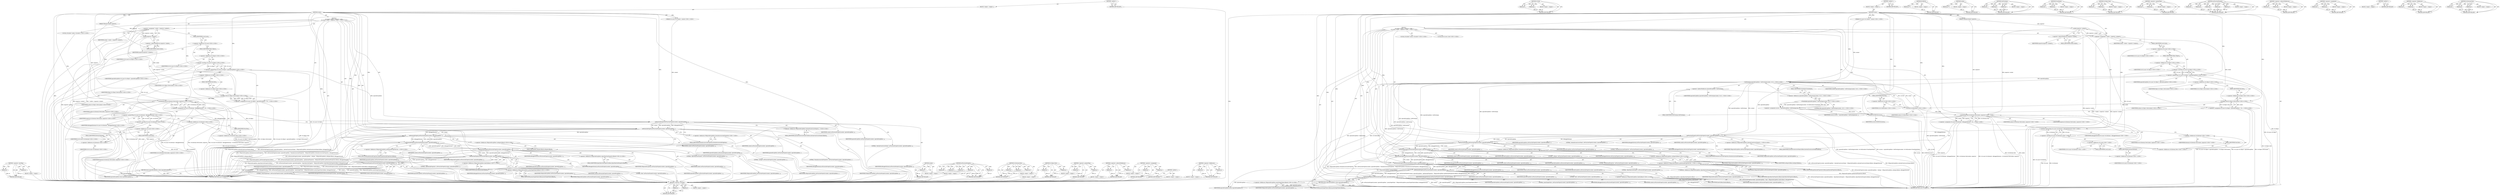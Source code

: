 digraph "v8.External.New" {
vulnerable_174 [label=<(METHOD,&lt;operator&gt;.lessThan)>];
vulnerable_175 [label=<(PARAM,p1)>];
vulnerable_176 [label=<(PARAM,p2)>];
vulnerable_177 [label=<(BLOCK,&lt;empty&gt;,&lt;empty&gt;)>];
vulnerable_178 [label=<(METHOD_RETURN,ANY)>];
vulnerable_6 [label=<(METHOD,&lt;global&gt;)<SUB>1</SUB>>];
vulnerable_7 [label=<(BLOCK,&lt;empty&gt;,&lt;empty&gt;)<SUB>1</SUB>>];
vulnerable_8 [label=<(METHOD,create)<SUB>1</SUB>>];
vulnerable_9 [label="<(PARAM,v8::Local&lt;v8::Context&gt; context)<SUB>1</SUB>>"];
vulnerable_10 [label=<(PARAM,V8InspectorImpl* inspector)<SUB>1</SUB>>];
vulnerable_11 [label="<(BLOCK,{
     v8::Isolate* isolate = inspector-&gt;isolat...,{
     v8::Isolate* isolate = inspector-&gt;isolat...)<SUB>2</SUB>>"];
vulnerable_12 [label="<(LOCAL,v8.Isolate* isolate: v8.Isolate*)<SUB>3</SUB>>"];
vulnerable_13 [label=<(&lt;operator&gt;.assignment,* isolate = inspector-&gt;isolate())<SUB>3</SUB>>];
vulnerable_14 [label=<(IDENTIFIER,isolate,* isolate = inspector-&gt;isolate())<SUB>3</SUB>>];
vulnerable_15 [label=<(isolate,inspector-&gt;isolate())<SUB>3</SUB>>];
vulnerable_16 [label=<(&lt;operator&gt;.indirectFieldAccess,inspector-&gt;isolate)<SUB>3</SUB>>];
vulnerable_17 [label=<(IDENTIFIER,inspector,inspector-&gt;isolate())<SUB>3</SUB>>];
vulnerable_18 [label=<(FIELD_IDENTIFIER,isolate,isolate)<SUB>3</SUB>>];
vulnerable_19 [label="<(&lt;operator&gt;.assignment,v8::Local&lt;v8::Object&gt; injectedScriptHost = v8::...)<SUB>4</SUB>>"];
vulnerable_20 [label="<(&lt;operator&gt;.greaterThan,v8::Local&lt;v8::Object&gt; injectedScriptHost)<SUB>4</SUB>>"];
vulnerable_21 [label="<(&lt;operator&gt;.lessThan,v8::Local&lt;v8::Object)<SUB>4</SUB>>"];
vulnerable_22 [label="<(&lt;operator&gt;.fieldAccess,v8::Local)<SUB>4</SUB>>"];
vulnerable_23 [label="<(IDENTIFIER,v8,v8::Local&lt;v8::Object)<SUB>4</SUB>>"];
vulnerable_24 [label=<(FIELD_IDENTIFIER,Local,Local)<SUB>4</SUB>>];
vulnerable_25 [label="<(&lt;operator&gt;.fieldAccess,v8::Object)<SUB>4</SUB>>"];
vulnerable_26 [label="<(IDENTIFIER,v8,v8::Local&lt;v8::Object)<SUB>4</SUB>>"];
vulnerable_27 [label=<(FIELD_IDENTIFIER,Object,Object)<SUB>4</SUB>>];
vulnerable_28 [label="<(IDENTIFIER,injectedScriptHost,v8::Local&lt;v8::Object&gt; injectedScriptHost)<SUB>4</SUB>>"];
vulnerable_29 [label="<(v8.Object.New,v8::Object::New(isolate))<SUB>4</SUB>>"];
vulnerable_30 [label="<(&lt;operator&gt;.fieldAccess,v8::Object::New)<SUB>4</SUB>>"];
vulnerable_31 [label="<(&lt;operator&gt;.fieldAccess,v8::Object)<SUB>4</SUB>>"];
vulnerable_32 [label="<(IDENTIFIER,v8,v8::Object::New(isolate))<SUB>4</SUB>>"];
vulnerable_33 [label="<(IDENTIFIER,Object,v8::Object::New(isolate))<SUB>4</SUB>>"];
vulnerable_34 [label=<(FIELD_IDENTIFIER,New,New)<SUB>4</SUB>>];
vulnerable_35 [label="<(IDENTIFIER,isolate,v8::Object::New(isolate))<SUB>4</SUB>>"];
vulnerable_36 [label="<(&lt;operator&gt;.assignment,v8::Local&lt;v8::External&gt; debuggerExternal = v8::...)<SUB>5</SUB>>"];
vulnerable_37 [label="<(&lt;operator&gt;.greaterThan,v8::Local&lt;v8::External&gt; debuggerExternal)<SUB>5</SUB>>"];
vulnerable_38 [label="<(&lt;operator&gt;.lessThan,v8::Local&lt;v8::External)<SUB>5</SUB>>"];
vulnerable_39 [label="<(&lt;operator&gt;.fieldAccess,v8::Local)<SUB>5</SUB>>"];
vulnerable_40 [label="<(IDENTIFIER,v8,v8::Local&lt;v8::External)<SUB>5</SUB>>"];
vulnerable_41 [label=<(FIELD_IDENTIFIER,Local,Local)<SUB>5</SUB>>];
vulnerable_42 [label="<(&lt;operator&gt;.fieldAccess,v8::External)<SUB>5</SUB>>"];
vulnerable_43 [label="<(IDENTIFIER,v8,v8::Local&lt;v8::External)<SUB>5</SUB>>"];
vulnerable_44 [label=<(FIELD_IDENTIFIER,External,External)<SUB>5</SUB>>];
vulnerable_45 [label="<(IDENTIFIER,debuggerExternal,v8::Local&lt;v8::External&gt; debuggerExternal)<SUB>5</SUB>>"];
vulnerable_46 [label="<(v8.External.New,v8::External::New(isolate, inspector))<SUB>5</SUB>>"];
vulnerable_47 [label="<(&lt;operator&gt;.fieldAccess,v8::External::New)<SUB>5</SUB>>"];
vulnerable_48 [label="<(&lt;operator&gt;.fieldAccess,v8::External)<SUB>5</SUB>>"];
vulnerable_49 [label="<(IDENTIFIER,v8,v8::External::New(isolate, inspector))<SUB>5</SUB>>"];
vulnerable_50 [label="<(IDENTIFIER,External,v8::External::New(isolate, inspector))<SUB>5</SUB>>"];
vulnerable_51 [label=<(FIELD_IDENTIFIER,New,New)<SUB>5</SUB>>];
vulnerable_52 [label="<(IDENTIFIER,isolate,v8::External::New(isolate, inspector))<SUB>5</SUB>>"];
vulnerable_53 [label="<(IDENTIFIER,inspector,v8::External::New(isolate, inspector))<SUB>5</SUB>>"];
vulnerable_54 [label=<(setFunctionProperty,setFunctionProperty(context, injectedScriptHost...)<SUB>6</SUB>>];
vulnerable_55 [label=<(IDENTIFIER,context,setFunctionProperty(context, injectedScriptHost...)<SUB>6</SUB>>];
vulnerable_56 [label=<(IDENTIFIER,injectedScriptHost,setFunctionProperty(context, injectedScriptHost...)<SUB>6</SUB>>];
vulnerable_57 [label=<(LITERAL,&quot;internalConstructorName&quot;,setFunctionProperty(context, injectedScriptHost...)<SUB>6</SUB>>];
vulnerable_58 [label="<(&lt;operator&gt;.fieldAccess,V8InjectedScriptHost::internalConstructorNameCa...)<SUB>6</SUB>>"];
vulnerable_59 [label=<(IDENTIFIER,V8InjectedScriptHost,setFunctionProperty(context, injectedScriptHost...)<SUB>6</SUB>>];
vulnerable_60 [label=<(FIELD_IDENTIFIER,internalConstructorNameCallback,internalConstructorNameCallback)<SUB>6</SUB>>];
vulnerable_61 [label=<(IDENTIFIER,debuggerExternal,setFunctionProperty(context, injectedScriptHost...)<SUB>6</SUB>>];
vulnerable_62 [label=<(setFunctionProperty,setFunctionProperty(context, injectedScriptHost...)<SUB>7</SUB>>];
vulnerable_63 [label=<(IDENTIFIER,context,setFunctionProperty(context, injectedScriptHost...)<SUB>7</SUB>>];
vulnerable_64 [label=<(IDENTIFIER,injectedScriptHost,setFunctionProperty(context, injectedScriptHost...)<SUB>7</SUB>>];
vulnerable_65 [label=<(LITERAL,&quot;formatAccessorsAsProperties&quot;,setFunctionProperty(context, injectedScriptHost...)<SUB>7</SUB>>];
vulnerable_66 [label="<(&lt;operator&gt;.fieldAccess,V8InjectedScriptHost::formatAccessorsAsProperties)<SUB>7</SUB>>"];
vulnerable_67 [label=<(IDENTIFIER,V8InjectedScriptHost,setFunctionProperty(context, injectedScriptHost...)<SUB>7</SUB>>];
vulnerable_68 [label=<(FIELD_IDENTIFIER,formatAccessorsAsProperties,formatAccessorsAsProperties)<SUB>7</SUB>>];
vulnerable_69 [label=<(IDENTIFIER,debuggerExternal,setFunctionProperty(context, injectedScriptHost...)<SUB>7</SUB>>];
vulnerable_70 [label=<(setFunctionProperty,setFunctionProperty(context, injectedScriptHost...)<SUB>8</SUB>>];
vulnerable_71 [label=<(IDENTIFIER,context,setFunctionProperty(context, injectedScriptHost...)<SUB>8</SUB>>];
vulnerable_72 [label=<(IDENTIFIER,injectedScriptHost,setFunctionProperty(context, injectedScriptHost...)<SUB>8</SUB>>];
vulnerable_73 [label=<(LITERAL,&quot;subtype&quot;,setFunctionProperty(context, injectedScriptHost...)<SUB>8</SUB>>];
vulnerable_74 [label="<(&lt;operator&gt;.fieldAccess,V8InjectedScriptHost::subtypeCallback)<SUB>8</SUB>>"];
vulnerable_75 [label=<(IDENTIFIER,V8InjectedScriptHost,setFunctionProperty(context, injectedScriptHost...)<SUB>8</SUB>>];
vulnerable_76 [label=<(FIELD_IDENTIFIER,subtypeCallback,subtypeCallback)<SUB>8</SUB>>];
vulnerable_77 [label=<(IDENTIFIER,debuggerExternal,setFunctionProperty(context, injectedScriptHost...)<SUB>8</SUB>>];
vulnerable_78 [label=<(setFunctionProperty,setFunctionProperty(context, injectedScriptHost...)<SUB>9</SUB>>];
vulnerable_79 [label=<(IDENTIFIER,context,setFunctionProperty(context, injectedScriptHost...)<SUB>9</SUB>>];
vulnerable_80 [label=<(IDENTIFIER,injectedScriptHost,setFunctionProperty(context, injectedScriptHost...)<SUB>9</SUB>>];
vulnerable_81 [label=<(LITERAL,&quot;getInternalProperties&quot;,setFunctionProperty(context, injectedScriptHost...)<SUB>9</SUB>>];
vulnerable_82 [label="<(&lt;operator&gt;.fieldAccess,V8InjectedScriptHost::getInternalPropertiesCall...)<SUB>9</SUB>>"];
vulnerable_83 [label=<(IDENTIFIER,V8InjectedScriptHost,setFunctionProperty(context, injectedScriptHost...)<SUB>9</SUB>>];
vulnerable_84 [label=<(FIELD_IDENTIFIER,getInternalPropertiesCallback,getInternalPropertiesCallback)<SUB>9</SUB>>];
vulnerable_85 [label=<(IDENTIFIER,debuggerExternal,setFunctionProperty(context, injectedScriptHost...)<SUB>9</SUB>>];
vulnerable_86 [label=<(setFunctionProperty,setFunctionProperty(context, injectedScriptHost...)<SUB>10</SUB>>];
vulnerable_87 [label=<(IDENTIFIER,context,setFunctionProperty(context, injectedScriptHost...)<SUB>10</SUB>>];
vulnerable_88 [label=<(IDENTIFIER,injectedScriptHost,setFunctionProperty(context, injectedScriptHost...)<SUB>10</SUB>>];
vulnerable_89 [label=<(LITERAL,&quot;objectHasOwnProperty&quot;,setFunctionProperty(context, injectedScriptHost...)<SUB>10</SUB>>];
vulnerable_90 [label="<(&lt;operator&gt;.fieldAccess,V8InjectedScriptHost::objectHasOwnPropertyCallback)<SUB>10</SUB>>"];
vulnerable_91 [label=<(IDENTIFIER,V8InjectedScriptHost,setFunctionProperty(context, injectedScriptHost...)<SUB>10</SUB>>];
vulnerable_92 [label=<(FIELD_IDENTIFIER,objectHasOwnPropertyCallback,objectHasOwnPropertyCallback)<SUB>10</SUB>>];
vulnerable_93 [label=<(IDENTIFIER,debuggerExternal,setFunctionProperty(context, injectedScriptHost...)<SUB>10</SUB>>];
vulnerable_94 [label=<(setFunctionProperty,setFunctionProperty(context, injectedScriptHost...)<SUB>11</SUB>>];
vulnerable_95 [label=<(IDENTIFIER,context,setFunctionProperty(context, injectedScriptHost...)<SUB>11</SUB>>];
vulnerable_96 [label=<(IDENTIFIER,injectedScriptHost,setFunctionProperty(context, injectedScriptHost...)<SUB>11</SUB>>];
vulnerable_97 [label=<(LITERAL,&quot;bind&quot;,setFunctionProperty(context, injectedScriptHost...)<SUB>11</SUB>>];
vulnerable_98 [label="<(&lt;operator&gt;.fieldAccess,V8InjectedScriptHost::bindCallback)<SUB>11</SUB>>"];
vulnerable_99 [label=<(IDENTIFIER,V8InjectedScriptHost,setFunctionProperty(context, injectedScriptHost...)<SUB>11</SUB>>];
vulnerable_100 [label=<(FIELD_IDENTIFIER,bindCallback,bindCallback)<SUB>11</SUB>>];
vulnerable_101 [label=<(IDENTIFIER,debuggerExternal,setFunctionProperty(context, injectedScriptHost...)<SUB>11</SUB>>];
vulnerable_102 [label=<(setFunctionProperty,setFunctionProperty(context, injectedScriptHost...)<SUB>12</SUB>>];
vulnerable_103 [label=<(IDENTIFIER,context,setFunctionProperty(context, injectedScriptHost...)<SUB>12</SUB>>];
vulnerable_104 [label=<(IDENTIFIER,injectedScriptHost,setFunctionProperty(context, injectedScriptHost...)<SUB>12</SUB>>];
vulnerable_105 [label=<(LITERAL,&quot;proxyTargetValue&quot;,setFunctionProperty(context, injectedScriptHost...)<SUB>12</SUB>>];
vulnerable_106 [label="<(&lt;operator&gt;.fieldAccess,V8InjectedScriptHost::proxyTargetValueCallback)<SUB>12</SUB>>"];
vulnerable_107 [label=<(IDENTIFIER,V8InjectedScriptHost,setFunctionProperty(context, injectedScriptHost...)<SUB>12</SUB>>];
vulnerable_108 [label=<(FIELD_IDENTIFIER,proxyTargetValueCallback,proxyTargetValueCallback)<SUB>12</SUB>>];
vulnerable_109 [label=<(IDENTIFIER,debuggerExternal,setFunctionProperty(context, injectedScriptHost...)<SUB>12</SUB>>];
vulnerable_110 [label=<(RETURN,return injectedScriptHost;,return injectedScriptHost;)<SUB>13</SUB>>];
vulnerable_111 [label=<(IDENTIFIER,injectedScriptHost,return injectedScriptHost;)<SUB>13</SUB>>];
vulnerable_112 [label=<(METHOD_RETURN,Local&lt;v8.Object&gt;)<SUB>1</SUB>>];
vulnerable_114 [label=<(METHOD_RETURN,ANY)<SUB>1</SUB>>];
vulnerable_160 [label=<(METHOD,isolate)>];
vulnerable_161 [label=<(PARAM,p1)>];
vulnerable_162 [label=<(BLOCK,&lt;empty&gt;,&lt;empty&gt;)>];
vulnerable_163 [label=<(METHOD_RETURN,ANY)>];
vulnerable_195 [label=<(METHOD,setFunctionProperty)>];
vulnerable_196 [label=<(PARAM,p1)>];
vulnerable_197 [label=<(PARAM,p2)>];
vulnerable_198 [label=<(PARAM,p3)>];
vulnerable_199 [label=<(PARAM,p4)>];
vulnerable_200 [label=<(PARAM,p5)>];
vulnerable_201 [label=<(BLOCK,&lt;empty&gt;,&lt;empty&gt;)>];
vulnerable_202 [label=<(METHOD_RETURN,ANY)>];
vulnerable_189 [label=<(METHOD,v8.External.New)>];
vulnerable_190 [label=<(PARAM,p1)>];
vulnerable_191 [label=<(PARAM,p2)>];
vulnerable_192 [label=<(PARAM,p3)>];
vulnerable_193 [label=<(BLOCK,&lt;empty&gt;,&lt;empty&gt;)>];
vulnerable_194 [label=<(METHOD_RETURN,ANY)>];
vulnerable_184 [label=<(METHOD,v8.Object.New)>];
vulnerable_185 [label=<(PARAM,p1)>];
vulnerable_186 [label=<(PARAM,p2)>];
vulnerable_187 [label=<(BLOCK,&lt;empty&gt;,&lt;empty&gt;)>];
vulnerable_188 [label=<(METHOD_RETURN,ANY)>];
vulnerable_169 [label=<(METHOD,&lt;operator&gt;.greaterThan)>];
vulnerable_170 [label=<(PARAM,p1)>];
vulnerable_171 [label=<(PARAM,p2)>];
vulnerable_172 [label=<(BLOCK,&lt;empty&gt;,&lt;empty&gt;)>];
vulnerable_173 [label=<(METHOD_RETURN,ANY)>];
vulnerable_164 [label=<(METHOD,&lt;operator&gt;.indirectFieldAccess)>];
vulnerable_165 [label=<(PARAM,p1)>];
vulnerable_166 [label=<(PARAM,p2)>];
vulnerable_167 [label=<(BLOCK,&lt;empty&gt;,&lt;empty&gt;)>];
vulnerable_168 [label=<(METHOD_RETURN,ANY)>];
vulnerable_155 [label=<(METHOD,&lt;operator&gt;.assignment)>];
vulnerable_156 [label=<(PARAM,p1)>];
vulnerable_157 [label=<(PARAM,p2)>];
vulnerable_158 [label=<(BLOCK,&lt;empty&gt;,&lt;empty&gt;)>];
vulnerable_159 [label=<(METHOD_RETURN,ANY)>];
vulnerable_149 [label=<(METHOD,&lt;global&gt;)<SUB>1</SUB>>];
vulnerable_150 [label=<(BLOCK,&lt;empty&gt;,&lt;empty&gt;)>];
vulnerable_151 [label=<(METHOD_RETURN,ANY)>];
vulnerable_179 [label=<(METHOD,&lt;operator&gt;.fieldAccess)>];
vulnerable_180 [label=<(PARAM,p1)>];
vulnerable_181 [label=<(PARAM,p2)>];
vulnerable_182 [label=<(BLOCK,&lt;empty&gt;,&lt;empty&gt;)>];
vulnerable_183 [label=<(METHOD_RETURN,ANY)>];
fixed_195 [label=<(METHOD,&lt;operator&gt;.lessThan)>];
fixed_196 [label=<(PARAM,p1)>];
fixed_197 [label=<(PARAM,p2)>];
fixed_198 [label=<(BLOCK,&lt;empty&gt;,&lt;empty&gt;)>];
fixed_199 [label=<(METHOD_RETURN,ANY)>];
fixed_221 [label=<(METHOD,v8.Null)>];
fixed_222 [label=<(PARAM,p1)>];
fixed_223 [label=<(PARAM,p2)>];
fixed_224 [label=<(BLOCK,&lt;empty&gt;,&lt;empty&gt;)>];
fixed_225 [label=<(METHOD_RETURN,ANY)>];
fixed_6 [label=<(METHOD,&lt;global&gt;)<SUB>1</SUB>>];
fixed_7 [label=<(BLOCK,&lt;empty&gt;,&lt;empty&gt;)<SUB>1</SUB>>];
fixed_8 [label=<(METHOD,create)<SUB>1</SUB>>];
fixed_9 [label="<(PARAM,v8::Local&lt;v8::Context&gt; context)<SUB>1</SUB>>"];
fixed_10 [label=<(PARAM,V8InspectorImpl* inspector)<SUB>1</SUB>>];
fixed_11 [label="<(BLOCK,{
     v8::Isolate* isolate = inspector-&gt;isolat...,{
     v8::Isolate* isolate = inspector-&gt;isolat...)<SUB>2</SUB>>"];
fixed_12 [label="<(LOCAL,v8.Isolate* isolate: v8.Isolate*)<SUB>3</SUB>>"];
fixed_13 [label=<(&lt;operator&gt;.assignment,* isolate = inspector-&gt;isolate())<SUB>3</SUB>>];
fixed_14 [label=<(IDENTIFIER,isolate,* isolate = inspector-&gt;isolate())<SUB>3</SUB>>];
fixed_15 [label=<(isolate,inspector-&gt;isolate())<SUB>3</SUB>>];
fixed_16 [label=<(&lt;operator&gt;.indirectFieldAccess,inspector-&gt;isolate)<SUB>3</SUB>>];
fixed_17 [label=<(IDENTIFIER,inspector,inspector-&gt;isolate())<SUB>3</SUB>>];
fixed_18 [label=<(FIELD_IDENTIFIER,isolate,isolate)<SUB>3</SUB>>];
fixed_19 [label="<(&lt;operator&gt;.assignment,v8::Local&lt;v8::Object&gt; injectedScriptHost = v8::...)<SUB>4</SUB>>"];
fixed_20 [label="<(&lt;operator&gt;.greaterThan,v8::Local&lt;v8::Object&gt; injectedScriptHost)<SUB>4</SUB>>"];
fixed_21 [label="<(&lt;operator&gt;.lessThan,v8::Local&lt;v8::Object)<SUB>4</SUB>>"];
fixed_22 [label="<(&lt;operator&gt;.fieldAccess,v8::Local)<SUB>4</SUB>>"];
fixed_23 [label="<(IDENTIFIER,v8,v8::Local&lt;v8::Object)<SUB>4</SUB>>"];
fixed_24 [label=<(FIELD_IDENTIFIER,Local,Local)<SUB>4</SUB>>];
fixed_25 [label="<(&lt;operator&gt;.fieldAccess,v8::Object)<SUB>4</SUB>>"];
fixed_26 [label="<(IDENTIFIER,v8,v8::Local&lt;v8::Object)<SUB>4</SUB>>"];
fixed_27 [label=<(FIELD_IDENTIFIER,Object,Object)<SUB>4</SUB>>];
fixed_28 [label="<(IDENTIFIER,injectedScriptHost,v8::Local&lt;v8::Object&gt; injectedScriptHost)<SUB>4</SUB>>"];
fixed_29 [label="<(v8.Object.New,v8::Object::New(isolate))<SUB>4</SUB>>"];
fixed_30 [label="<(&lt;operator&gt;.fieldAccess,v8::Object::New)<SUB>4</SUB>>"];
fixed_31 [label="<(&lt;operator&gt;.fieldAccess,v8::Object)<SUB>4</SUB>>"];
fixed_32 [label="<(IDENTIFIER,v8,v8::Object::New(isolate))<SUB>4</SUB>>"];
fixed_33 [label="<(IDENTIFIER,Object,v8::Object::New(isolate))<SUB>4</SUB>>"];
fixed_34 [label=<(FIELD_IDENTIFIER,New,New)<SUB>4</SUB>>];
fixed_35 [label="<(IDENTIFIER,isolate,v8::Object::New(isolate))<SUB>4</SUB>>"];
fixed_36 [label="<(LOCAL,bool success: bool)<SUB>5</SUB>>"];
fixed_37 [label=<(&lt;operator&gt;.assignment,success = injectedScriptHost-&gt;SetPrototype(cont...)<SUB>5</SUB>>];
fixed_38 [label=<(IDENTIFIER,success,success = injectedScriptHost-&gt;SetPrototype(cont...)<SUB>5</SUB>>];
fixed_39 [label="<(FromMaybe,injectedScriptHost-&gt;SetPrototype(context, v8::N...)<SUB>5</SUB>>"];
fixed_40 [label="<(&lt;operator&gt;.fieldAccess,injectedScriptHost-&gt;SetPrototype(context, v8::N...)<SUB>5</SUB>>"];
fixed_41 [label="<(SetPrototype,injectedScriptHost-&gt;SetPrototype(context, v8::N...)<SUB>5</SUB>>"];
fixed_42 [label=<(&lt;operator&gt;.indirectFieldAccess,injectedScriptHost-&gt;SetPrototype)<SUB>5</SUB>>];
fixed_43 [label="<(IDENTIFIER,injectedScriptHost,injectedScriptHost-&gt;SetPrototype(context, v8::N...)<SUB>5</SUB>>"];
fixed_44 [label=<(FIELD_IDENTIFIER,SetPrototype,SetPrototype)<SUB>5</SUB>>];
fixed_45 [label="<(IDENTIFIER,context,injectedScriptHost-&gt;SetPrototype(context, v8::N...)<SUB>5</SUB>>"];
fixed_46 [label="<(v8.Null,v8::Null(isolate))<SUB>5</SUB>>"];
fixed_47 [label="<(&lt;operator&gt;.fieldAccess,v8::Null)<SUB>5</SUB>>"];
fixed_48 [label="<(IDENTIFIER,v8,v8::Null(isolate))<SUB>5</SUB>>"];
fixed_49 [label=<(FIELD_IDENTIFIER,Null,Null)<SUB>5</SUB>>];
fixed_50 [label="<(IDENTIFIER,isolate,v8::Null(isolate))<SUB>5</SUB>>"];
fixed_51 [label=<(FIELD_IDENTIFIER,FromMaybe,FromMaybe)<SUB>5</SUB>>];
fixed_52 [label="<(LITERAL,false,injectedScriptHost-&gt;SetPrototype(context, v8::N...)<SUB>5</SUB>>"];
fixed_53 [label=<(DCHECK,DCHECK(success))<SUB>6</SUB>>];
fixed_54 [label=<(IDENTIFIER,success,DCHECK(success))<SUB>6</SUB>>];
fixed_55 [label="<(&lt;operator&gt;.assignment,v8::Local&lt;v8::External&gt; debuggerExternal = v8::...)<SUB>7</SUB>>"];
fixed_56 [label="<(&lt;operator&gt;.greaterThan,v8::Local&lt;v8::External&gt; debuggerExternal)<SUB>7</SUB>>"];
fixed_57 [label="<(&lt;operator&gt;.lessThan,v8::Local&lt;v8::External)<SUB>7</SUB>>"];
fixed_58 [label="<(&lt;operator&gt;.fieldAccess,v8::Local)<SUB>7</SUB>>"];
fixed_59 [label="<(IDENTIFIER,v8,v8::Local&lt;v8::External)<SUB>7</SUB>>"];
fixed_60 [label=<(FIELD_IDENTIFIER,Local,Local)<SUB>7</SUB>>];
fixed_61 [label="<(&lt;operator&gt;.fieldAccess,v8::External)<SUB>7</SUB>>"];
fixed_62 [label="<(IDENTIFIER,v8,v8::Local&lt;v8::External)<SUB>7</SUB>>"];
fixed_63 [label=<(FIELD_IDENTIFIER,External,External)<SUB>7</SUB>>];
fixed_64 [label="<(IDENTIFIER,debuggerExternal,v8::Local&lt;v8::External&gt; debuggerExternal)<SUB>7</SUB>>"];
fixed_65 [label="<(v8.External.New,v8::External::New(isolate, inspector))<SUB>7</SUB>>"];
fixed_66 [label="<(&lt;operator&gt;.fieldAccess,v8::External::New)<SUB>7</SUB>>"];
fixed_67 [label="<(&lt;operator&gt;.fieldAccess,v8::External)<SUB>7</SUB>>"];
fixed_68 [label="<(IDENTIFIER,v8,v8::External::New(isolate, inspector))<SUB>7</SUB>>"];
fixed_69 [label="<(IDENTIFIER,External,v8::External::New(isolate, inspector))<SUB>7</SUB>>"];
fixed_70 [label=<(FIELD_IDENTIFIER,New,New)<SUB>7</SUB>>];
fixed_71 [label="<(IDENTIFIER,isolate,v8::External::New(isolate, inspector))<SUB>7</SUB>>"];
fixed_72 [label="<(IDENTIFIER,inspector,v8::External::New(isolate, inspector))<SUB>7</SUB>>"];
fixed_73 [label=<(setFunctionProperty,setFunctionProperty(context, injectedScriptHost...)<SUB>8</SUB>>];
fixed_74 [label=<(IDENTIFIER,context,setFunctionProperty(context, injectedScriptHost...)<SUB>8</SUB>>];
fixed_75 [label=<(IDENTIFIER,injectedScriptHost,setFunctionProperty(context, injectedScriptHost...)<SUB>8</SUB>>];
fixed_76 [label=<(LITERAL,&quot;internalConstructorName&quot;,setFunctionProperty(context, injectedScriptHost...)<SUB>8</SUB>>];
fixed_77 [label="<(&lt;operator&gt;.fieldAccess,V8InjectedScriptHost::internalConstructorNameCa...)<SUB>8</SUB>>"];
fixed_78 [label=<(IDENTIFIER,V8InjectedScriptHost,setFunctionProperty(context, injectedScriptHost...)<SUB>8</SUB>>];
fixed_79 [label=<(FIELD_IDENTIFIER,internalConstructorNameCallback,internalConstructorNameCallback)<SUB>8</SUB>>];
fixed_80 [label=<(IDENTIFIER,debuggerExternal,setFunctionProperty(context, injectedScriptHost...)<SUB>8</SUB>>];
fixed_81 [label=<(setFunctionProperty,setFunctionProperty(context, injectedScriptHost...)<SUB>9</SUB>>];
fixed_82 [label=<(IDENTIFIER,context,setFunctionProperty(context, injectedScriptHost...)<SUB>9</SUB>>];
fixed_83 [label=<(IDENTIFIER,injectedScriptHost,setFunctionProperty(context, injectedScriptHost...)<SUB>9</SUB>>];
fixed_84 [label=<(LITERAL,&quot;formatAccessorsAsProperties&quot;,setFunctionProperty(context, injectedScriptHost...)<SUB>9</SUB>>];
fixed_85 [label="<(&lt;operator&gt;.fieldAccess,V8InjectedScriptHost::formatAccessorsAsProperties)<SUB>9</SUB>>"];
fixed_86 [label=<(IDENTIFIER,V8InjectedScriptHost,setFunctionProperty(context, injectedScriptHost...)<SUB>9</SUB>>];
fixed_87 [label=<(FIELD_IDENTIFIER,formatAccessorsAsProperties,formatAccessorsAsProperties)<SUB>9</SUB>>];
fixed_88 [label=<(IDENTIFIER,debuggerExternal,setFunctionProperty(context, injectedScriptHost...)<SUB>9</SUB>>];
fixed_89 [label=<(setFunctionProperty,setFunctionProperty(context, injectedScriptHost...)<SUB>10</SUB>>];
fixed_90 [label=<(IDENTIFIER,context,setFunctionProperty(context, injectedScriptHost...)<SUB>10</SUB>>];
fixed_91 [label=<(IDENTIFIER,injectedScriptHost,setFunctionProperty(context, injectedScriptHost...)<SUB>10</SUB>>];
fixed_92 [label=<(LITERAL,&quot;subtype&quot;,setFunctionProperty(context, injectedScriptHost...)<SUB>10</SUB>>];
fixed_93 [label="<(&lt;operator&gt;.fieldAccess,V8InjectedScriptHost::subtypeCallback)<SUB>10</SUB>>"];
fixed_94 [label=<(IDENTIFIER,V8InjectedScriptHost,setFunctionProperty(context, injectedScriptHost...)<SUB>10</SUB>>];
fixed_95 [label=<(FIELD_IDENTIFIER,subtypeCallback,subtypeCallback)<SUB>10</SUB>>];
fixed_96 [label=<(IDENTIFIER,debuggerExternal,setFunctionProperty(context, injectedScriptHost...)<SUB>10</SUB>>];
fixed_97 [label=<(setFunctionProperty,setFunctionProperty(context, injectedScriptHost...)<SUB>11</SUB>>];
fixed_98 [label=<(IDENTIFIER,context,setFunctionProperty(context, injectedScriptHost...)<SUB>11</SUB>>];
fixed_99 [label=<(IDENTIFIER,injectedScriptHost,setFunctionProperty(context, injectedScriptHost...)<SUB>11</SUB>>];
fixed_100 [label=<(LITERAL,&quot;getInternalProperties&quot;,setFunctionProperty(context, injectedScriptHost...)<SUB>11</SUB>>];
fixed_101 [label="<(&lt;operator&gt;.fieldAccess,V8InjectedScriptHost::getInternalPropertiesCall...)<SUB>11</SUB>>"];
fixed_102 [label=<(IDENTIFIER,V8InjectedScriptHost,setFunctionProperty(context, injectedScriptHost...)<SUB>11</SUB>>];
fixed_103 [label=<(FIELD_IDENTIFIER,getInternalPropertiesCallback,getInternalPropertiesCallback)<SUB>11</SUB>>];
fixed_104 [label=<(IDENTIFIER,debuggerExternal,setFunctionProperty(context, injectedScriptHost...)<SUB>11</SUB>>];
fixed_105 [label=<(setFunctionProperty,setFunctionProperty(context, injectedScriptHost...)<SUB>12</SUB>>];
fixed_106 [label=<(IDENTIFIER,context,setFunctionProperty(context, injectedScriptHost...)<SUB>12</SUB>>];
fixed_107 [label=<(IDENTIFIER,injectedScriptHost,setFunctionProperty(context, injectedScriptHost...)<SUB>12</SUB>>];
fixed_108 [label=<(LITERAL,&quot;objectHasOwnProperty&quot;,setFunctionProperty(context, injectedScriptHost...)<SUB>12</SUB>>];
fixed_109 [label="<(&lt;operator&gt;.fieldAccess,V8InjectedScriptHost::objectHasOwnPropertyCallback)<SUB>12</SUB>>"];
fixed_110 [label=<(IDENTIFIER,V8InjectedScriptHost,setFunctionProperty(context, injectedScriptHost...)<SUB>12</SUB>>];
fixed_111 [label=<(FIELD_IDENTIFIER,objectHasOwnPropertyCallback,objectHasOwnPropertyCallback)<SUB>12</SUB>>];
fixed_112 [label=<(IDENTIFIER,debuggerExternal,setFunctionProperty(context, injectedScriptHost...)<SUB>12</SUB>>];
fixed_113 [label=<(setFunctionProperty,setFunctionProperty(context, injectedScriptHost...)<SUB>13</SUB>>];
fixed_114 [label=<(IDENTIFIER,context,setFunctionProperty(context, injectedScriptHost...)<SUB>13</SUB>>];
fixed_115 [label=<(IDENTIFIER,injectedScriptHost,setFunctionProperty(context, injectedScriptHost...)<SUB>13</SUB>>];
fixed_116 [label=<(LITERAL,&quot;bind&quot;,setFunctionProperty(context, injectedScriptHost...)<SUB>13</SUB>>];
fixed_117 [label="<(&lt;operator&gt;.fieldAccess,V8InjectedScriptHost::bindCallback)<SUB>13</SUB>>"];
fixed_118 [label=<(IDENTIFIER,V8InjectedScriptHost,setFunctionProperty(context, injectedScriptHost...)<SUB>13</SUB>>];
fixed_119 [label=<(FIELD_IDENTIFIER,bindCallback,bindCallback)<SUB>13</SUB>>];
fixed_120 [label=<(IDENTIFIER,debuggerExternal,setFunctionProperty(context, injectedScriptHost...)<SUB>13</SUB>>];
fixed_121 [label=<(setFunctionProperty,setFunctionProperty(context, injectedScriptHost...)<SUB>14</SUB>>];
fixed_122 [label=<(IDENTIFIER,context,setFunctionProperty(context, injectedScriptHost...)<SUB>14</SUB>>];
fixed_123 [label=<(IDENTIFIER,injectedScriptHost,setFunctionProperty(context, injectedScriptHost...)<SUB>14</SUB>>];
fixed_124 [label=<(LITERAL,&quot;proxyTargetValue&quot;,setFunctionProperty(context, injectedScriptHost...)<SUB>14</SUB>>];
fixed_125 [label="<(&lt;operator&gt;.fieldAccess,V8InjectedScriptHost::proxyTargetValueCallback)<SUB>14</SUB>>"];
fixed_126 [label=<(IDENTIFIER,V8InjectedScriptHost,setFunctionProperty(context, injectedScriptHost...)<SUB>14</SUB>>];
fixed_127 [label=<(FIELD_IDENTIFIER,proxyTargetValueCallback,proxyTargetValueCallback)<SUB>14</SUB>>];
fixed_128 [label=<(IDENTIFIER,debuggerExternal,setFunctionProperty(context, injectedScriptHost...)<SUB>14</SUB>>];
fixed_129 [label=<(RETURN,return injectedScriptHost;,return injectedScriptHost;)<SUB>15</SUB>>];
fixed_130 [label=<(IDENTIFIER,injectedScriptHost,return injectedScriptHost;)<SUB>15</SUB>>];
fixed_131 [label=<(METHOD_RETURN,Local&lt;v8.Object&gt;)<SUB>1</SUB>>];
fixed_133 [label=<(METHOD_RETURN,ANY)<SUB>1</SUB>>];
fixed_226 [label=<(METHOD,DCHECK)>];
fixed_227 [label=<(PARAM,p1)>];
fixed_228 [label=<(BLOCK,&lt;empty&gt;,&lt;empty&gt;)>];
fixed_229 [label=<(METHOD_RETURN,ANY)>];
fixed_181 [label=<(METHOD,isolate)>];
fixed_182 [label=<(PARAM,p1)>];
fixed_183 [label=<(BLOCK,&lt;empty&gt;,&lt;empty&gt;)>];
fixed_184 [label=<(METHOD_RETURN,ANY)>];
fixed_215 [label=<(METHOD,SetPrototype)>];
fixed_216 [label=<(PARAM,p1)>];
fixed_217 [label=<(PARAM,p2)>];
fixed_218 [label=<(PARAM,p3)>];
fixed_219 [label=<(BLOCK,&lt;empty&gt;,&lt;empty&gt;)>];
fixed_220 [label=<(METHOD_RETURN,ANY)>];
fixed_210 [label=<(METHOD,FromMaybe)>];
fixed_211 [label=<(PARAM,p1)>];
fixed_212 [label=<(PARAM,p2)>];
fixed_213 [label=<(BLOCK,&lt;empty&gt;,&lt;empty&gt;)>];
fixed_214 [label=<(METHOD_RETURN,ANY)>];
fixed_205 [label=<(METHOD,v8.Object.New)>];
fixed_206 [label=<(PARAM,p1)>];
fixed_207 [label=<(PARAM,p2)>];
fixed_208 [label=<(BLOCK,&lt;empty&gt;,&lt;empty&gt;)>];
fixed_209 [label=<(METHOD_RETURN,ANY)>];
fixed_190 [label=<(METHOD,&lt;operator&gt;.greaterThan)>];
fixed_191 [label=<(PARAM,p1)>];
fixed_192 [label=<(PARAM,p2)>];
fixed_193 [label=<(BLOCK,&lt;empty&gt;,&lt;empty&gt;)>];
fixed_194 [label=<(METHOD_RETURN,ANY)>];
fixed_236 [label=<(METHOD,setFunctionProperty)>];
fixed_237 [label=<(PARAM,p1)>];
fixed_238 [label=<(PARAM,p2)>];
fixed_239 [label=<(PARAM,p3)>];
fixed_240 [label=<(PARAM,p4)>];
fixed_241 [label=<(PARAM,p5)>];
fixed_242 [label=<(BLOCK,&lt;empty&gt;,&lt;empty&gt;)>];
fixed_243 [label=<(METHOD_RETURN,ANY)>];
fixed_185 [label=<(METHOD,&lt;operator&gt;.indirectFieldAccess)>];
fixed_186 [label=<(PARAM,p1)>];
fixed_187 [label=<(PARAM,p2)>];
fixed_188 [label=<(BLOCK,&lt;empty&gt;,&lt;empty&gt;)>];
fixed_189 [label=<(METHOD_RETURN,ANY)>];
fixed_176 [label=<(METHOD,&lt;operator&gt;.assignment)>];
fixed_177 [label=<(PARAM,p1)>];
fixed_178 [label=<(PARAM,p2)>];
fixed_179 [label=<(BLOCK,&lt;empty&gt;,&lt;empty&gt;)>];
fixed_180 [label=<(METHOD_RETURN,ANY)>];
fixed_170 [label=<(METHOD,&lt;global&gt;)<SUB>1</SUB>>];
fixed_171 [label=<(BLOCK,&lt;empty&gt;,&lt;empty&gt;)>];
fixed_172 [label=<(METHOD_RETURN,ANY)>];
fixed_200 [label=<(METHOD,&lt;operator&gt;.fieldAccess)>];
fixed_201 [label=<(PARAM,p1)>];
fixed_202 [label=<(PARAM,p2)>];
fixed_203 [label=<(BLOCK,&lt;empty&gt;,&lt;empty&gt;)>];
fixed_204 [label=<(METHOD_RETURN,ANY)>];
fixed_230 [label=<(METHOD,v8.External.New)>];
fixed_231 [label=<(PARAM,p1)>];
fixed_232 [label=<(PARAM,p2)>];
fixed_233 [label=<(PARAM,p3)>];
fixed_234 [label=<(BLOCK,&lt;empty&gt;,&lt;empty&gt;)>];
fixed_235 [label=<(METHOD_RETURN,ANY)>];
vulnerable_174 -> vulnerable_175  [key=0, label="AST: "];
vulnerable_174 -> vulnerable_175  [key=1, label="DDG: "];
vulnerable_174 -> vulnerable_177  [key=0, label="AST: "];
vulnerable_174 -> vulnerable_176  [key=0, label="AST: "];
vulnerable_174 -> vulnerable_176  [key=1, label="DDG: "];
vulnerable_174 -> vulnerable_178  [key=0, label="AST: "];
vulnerable_174 -> vulnerable_178  [key=1, label="CFG: "];
vulnerable_175 -> vulnerable_178  [key=0, label="DDG: p1"];
vulnerable_176 -> vulnerable_178  [key=0, label="DDG: p2"];
vulnerable_177 -> fixed_195  [key=0];
vulnerable_178 -> fixed_195  [key=0];
vulnerable_6 -> vulnerable_7  [key=0, label="AST: "];
vulnerable_6 -> vulnerable_114  [key=0, label="AST: "];
vulnerable_6 -> vulnerable_114  [key=1, label="CFG: "];
vulnerable_7 -> vulnerable_8  [key=0, label="AST: "];
vulnerable_8 -> vulnerable_9  [key=0, label="AST: "];
vulnerable_8 -> vulnerable_9  [key=1, label="DDG: "];
vulnerable_8 -> vulnerable_10  [key=0, label="AST: "];
vulnerable_8 -> vulnerable_10  [key=1, label="DDG: "];
vulnerable_8 -> vulnerable_11  [key=0, label="AST: "];
vulnerable_8 -> vulnerable_112  [key=0, label="AST: "];
vulnerable_8 -> vulnerable_18  [key=0, label="CFG: "];
vulnerable_8 -> vulnerable_54  [key=0, label="DDG: "];
vulnerable_8 -> vulnerable_62  [key=0, label="DDG: "];
vulnerable_8 -> vulnerable_70  [key=0, label="DDG: "];
vulnerable_8 -> vulnerable_78  [key=0, label="DDG: "];
vulnerable_8 -> vulnerable_86  [key=0, label="DDG: "];
vulnerable_8 -> vulnerable_94  [key=0, label="DDG: "];
vulnerable_8 -> vulnerable_102  [key=0, label="DDG: "];
vulnerable_8 -> vulnerable_111  [key=0, label="DDG: "];
vulnerable_8 -> vulnerable_20  [key=0, label="DDG: "];
vulnerable_8 -> vulnerable_29  [key=0, label="DDG: "];
vulnerable_8 -> vulnerable_37  [key=0, label="DDG: "];
vulnerable_8 -> vulnerable_46  [key=0, label="DDG: "];
vulnerable_9 -> vulnerable_54  [key=0, label="DDG: context"];
vulnerable_10 -> vulnerable_15  [key=0, label="DDG: inspector"];
vulnerable_10 -> vulnerable_46  [key=0, label="DDG: inspector"];
vulnerable_11 -> vulnerable_12  [key=0, label="AST: "];
vulnerable_11 -> vulnerable_13  [key=0, label="AST: "];
vulnerable_11 -> vulnerable_19  [key=0, label="AST: "];
vulnerable_11 -> vulnerable_36  [key=0, label="AST: "];
vulnerable_11 -> vulnerable_54  [key=0, label="AST: "];
vulnerable_11 -> vulnerable_62  [key=0, label="AST: "];
vulnerable_11 -> vulnerable_70  [key=0, label="AST: "];
vulnerable_11 -> vulnerable_78  [key=0, label="AST: "];
vulnerable_11 -> vulnerable_86  [key=0, label="AST: "];
vulnerable_11 -> vulnerable_94  [key=0, label="AST: "];
vulnerable_11 -> vulnerable_102  [key=0, label="AST: "];
vulnerable_11 -> vulnerable_110  [key=0, label="AST: "];
vulnerable_12 -> fixed_195  [key=0];
vulnerable_13 -> vulnerable_14  [key=0, label="AST: "];
vulnerable_13 -> vulnerable_15  [key=0, label="AST: "];
vulnerable_13 -> vulnerable_24  [key=0, label="CFG: "];
vulnerable_13 -> vulnerable_112  [key=0, label="DDG: inspector-&gt;isolate()"];
vulnerable_13 -> vulnerable_112  [key=1, label="DDG: * isolate = inspector-&gt;isolate()"];
vulnerable_13 -> vulnerable_29  [key=0, label="DDG: isolate"];
vulnerable_14 -> fixed_195  [key=0];
vulnerable_15 -> vulnerable_16  [key=0, label="AST: "];
vulnerable_15 -> vulnerable_13  [key=0, label="CFG: "];
vulnerable_15 -> vulnerable_13  [key=1, label="DDG: inspector-&gt;isolate"];
vulnerable_15 -> vulnerable_112  [key=0, label="DDG: inspector-&gt;isolate"];
vulnerable_15 -> vulnerable_46  [key=0, label="DDG: inspector-&gt;isolate"];
vulnerable_16 -> vulnerable_17  [key=0, label="AST: "];
vulnerable_16 -> vulnerable_18  [key=0, label="AST: "];
vulnerable_16 -> vulnerable_15  [key=0, label="CFG: "];
vulnerable_17 -> fixed_195  [key=0];
vulnerable_18 -> vulnerable_16  [key=0, label="CFG: "];
vulnerable_19 -> vulnerable_20  [key=0, label="AST: "];
vulnerable_19 -> vulnerable_29  [key=0, label="AST: "];
vulnerable_19 -> vulnerable_41  [key=0, label="CFG: "];
vulnerable_19 -> vulnerable_112  [key=0, label="DDG: v8::Local&lt;v8::Object&gt; injectedScriptHost"];
vulnerable_19 -> vulnerable_112  [key=1, label="DDG: v8::Object::New(isolate)"];
vulnerable_19 -> vulnerable_112  [key=2, label="DDG: v8::Local&lt;v8::Object&gt; injectedScriptHost = v8::Object::New(isolate)"];
vulnerable_20 -> vulnerable_21  [key=0, label="AST: "];
vulnerable_20 -> vulnerable_28  [key=0, label="AST: "];
vulnerable_20 -> vulnerable_31  [key=0, label="CFG: "];
vulnerable_20 -> vulnerable_112  [key=0, label="DDG: v8::Local&lt;v8::Object"];
vulnerable_20 -> vulnerable_54  [key=0, label="DDG: injectedScriptHost"];
vulnerable_21 -> vulnerable_22  [key=0, label="AST: "];
vulnerable_21 -> vulnerable_25  [key=0, label="AST: "];
vulnerable_21 -> vulnerable_20  [key=0, label="CFG: "];
vulnerable_21 -> vulnerable_20  [key=1, label="DDG: v8::Local"];
vulnerable_21 -> vulnerable_20  [key=2, label="DDG: v8::Object"];
vulnerable_21 -> vulnerable_112  [key=0, label="DDG: v8::Object"];
vulnerable_21 -> vulnerable_38  [key=0, label="DDG: v8::Local"];
vulnerable_22 -> vulnerable_23  [key=0, label="AST: "];
vulnerable_22 -> vulnerable_24  [key=0, label="AST: "];
vulnerable_22 -> vulnerable_27  [key=0, label="CFG: "];
vulnerable_23 -> fixed_195  [key=0];
vulnerable_24 -> vulnerable_22  [key=0, label="CFG: "];
vulnerable_25 -> vulnerable_26  [key=0, label="AST: "];
vulnerable_25 -> vulnerable_27  [key=0, label="AST: "];
vulnerable_25 -> vulnerable_21  [key=0, label="CFG: "];
vulnerable_26 -> fixed_195  [key=0];
vulnerable_27 -> vulnerable_25  [key=0, label="CFG: "];
vulnerable_28 -> fixed_195  [key=0];
vulnerable_29 -> vulnerable_30  [key=0, label="AST: "];
vulnerable_29 -> vulnerable_35  [key=0, label="AST: "];
vulnerable_29 -> vulnerable_19  [key=0, label="CFG: "];
vulnerable_29 -> vulnerable_19  [key=1, label="DDG: v8::Object::New"];
vulnerable_29 -> vulnerable_19  [key=2, label="DDG: isolate"];
vulnerable_29 -> vulnerable_112  [key=0, label="DDG: v8::Object::New"];
vulnerable_29 -> vulnerable_46  [key=0, label="DDG: isolate"];
vulnerable_30 -> vulnerable_31  [key=0, label="AST: "];
vulnerable_30 -> vulnerable_34  [key=0, label="AST: "];
vulnerable_30 -> vulnerable_29  [key=0, label="CFG: "];
vulnerable_31 -> vulnerable_32  [key=0, label="AST: "];
vulnerable_31 -> vulnerable_33  [key=0, label="AST: "];
vulnerable_31 -> vulnerable_34  [key=0, label="CFG: "];
vulnerable_32 -> fixed_195  [key=0];
vulnerable_33 -> fixed_195  [key=0];
vulnerable_34 -> vulnerable_30  [key=0, label="CFG: "];
vulnerable_35 -> fixed_195  [key=0];
vulnerable_36 -> vulnerable_37  [key=0, label="AST: "];
vulnerable_36 -> vulnerable_46  [key=0, label="AST: "];
vulnerable_36 -> vulnerable_60  [key=0, label="CFG: "];
vulnerable_36 -> vulnerable_112  [key=0, label="DDG: v8::Local&lt;v8::External&gt; debuggerExternal"];
vulnerable_36 -> vulnerable_112  [key=1, label="DDG: v8::External::New(isolate, inspector)"];
vulnerable_36 -> vulnerable_112  [key=2, label="DDG: v8::Local&lt;v8::External&gt; debuggerExternal = v8::External::New(isolate, inspector)"];
vulnerable_37 -> vulnerable_38  [key=0, label="AST: "];
vulnerable_37 -> vulnerable_45  [key=0, label="AST: "];
vulnerable_37 -> vulnerable_48  [key=0, label="CFG: "];
vulnerable_37 -> vulnerable_112  [key=0, label="DDG: v8::Local&lt;v8::External"];
vulnerable_37 -> vulnerable_54  [key=0, label="DDG: debuggerExternal"];
vulnerable_38 -> vulnerable_39  [key=0, label="AST: "];
vulnerable_38 -> vulnerable_42  [key=0, label="AST: "];
vulnerable_38 -> vulnerable_37  [key=0, label="CFG: "];
vulnerable_38 -> vulnerable_37  [key=1, label="DDG: v8::Local"];
vulnerable_38 -> vulnerable_37  [key=2, label="DDG: v8::External"];
vulnerable_38 -> vulnerable_112  [key=0, label="DDG: v8::Local"];
vulnerable_38 -> vulnerable_112  [key=1, label="DDG: v8::External"];
vulnerable_39 -> vulnerable_40  [key=0, label="AST: "];
vulnerable_39 -> vulnerable_41  [key=0, label="AST: "];
vulnerable_39 -> vulnerable_44  [key=0, label="CFG: "];
vulnerable_40 -> fixed_195  [key=0];
vulnerable_41 -> vulnerable_39  [key=0, label="CFG: "];
vulnerable_42 -> vulnerable_43  [key=0, label="AST: "];
vulnerable_42 -> vulnerable_44  [key=0, label="AST: "];
vulnerable_42 -> vulnerable_38  [key=0, label="CFG: "];
vulnerable_43 -> fixed_195  [key=0];
vulnerable_44 -> vulnerable_42  [key=0, label="CFG: "];
vulnerable_45 -> fixed_195  [key=0];
vulnerable_46 -> vulnerable_47  [key=0, label="AST: "];
vulnerable_46 -> vulnerable_52  [key=0, label="AST: "];
vulnerable_46 -> vulnerable_53  [key=0, label="AST: "];
vulnerable_46 -> vulnerable_36  [key=0, label="CFG: "];
vulnerable_46 -> vulnerable_36  [key=1, label="DDG: v8::External::New"];
vulnerable_46 -> vulnerable_36  [key=2, label="DDG: isolate"];
vulnerable_46 -> vulnerable_36  [key=3, label="DDG: inspector"];
vulnerable_46 -> vulnerable_112  [key=0, label="DDG: v8::External::New"];
vulnerable_46 -> vulnerable_112  [key=1, label="DDG: isolate"];
vulnerable_46 -> vulnerable_112  [key=2, label="DDG: inspector"];
vulnerable_47 -> vulnerable_48  [key=0, label="AST: "];
vulnerable_47 -> vulnerable_51  [key=0, label="AST: "];
vulnerable_47 -> vulnerable_46  [key=0, label="CFG: "];
vulnerable_48 -> vulnerable_49  [key=0, label="AST: "];
vulnerable_48 -> vulnerable_50  [key=0, label="AST: "];
vulnerable_48 -> vulnerable_51  [key=0, label="CFG: "];
vulnerable_49 -> fixed_195  [key=0];
vulnerable_50 -> fixed_195  [key=0];
vulnerable_51 -> vulnerable_47  [key=0, label="CFG: "];
vulnerable_52 -> fixed_195  [key=0];
vulnerable_53 -> fixed_195  [key=0];
vulnerable_54 -> vulnerable_55  [key=0, label="AST: "];
vulnerable_54 -> vulnerable_56  [key=0, label="AST: "];
vulnerable_54 -> vulnerable_57  [key=0, label="AST: "];
vulnerable_54 -> vulnerable_58  [key=0, label="AST: "];
vulnerable_54 -> vulnerable_61  [key=0, label="AST: "];
vulnerable_54 -> vulnerable_68  [key=0, label="CFG: "];
vulnerable_54 -> vulnerable_112  [key=0, label="DDG: V8InjectedScriptHost::internalConstructorNameCallback"];
vulnerable_54 -> vulnerable_112  [key=1, label="DDG: setFunctionProperty(context, injectedScriptHost, &quot;internalConstructorName&quot;, V8InjectedScriptHost::internalConstructorNameCallback, debuggerExternal)"];
vulnerable_54 -> vulnerable_62  [key=0, label="DDG: context"];
vulnerable_54 -> vulnerable_62  [key=1, label="DDG: injectedScriptHost"];
vulnerable_54 -> vulnerable_62  [key=2, label="DDG: debuggerExternal"];
vulnerable_55 -> fixed_195  [key=0];
vulnerable_56 -> fixed_195  [key=0];
vulnerable_57 -> fixed_195  [key=0];
vulnerable_58 -> vulnerable_59  [key=0, label="AST: "];
vulnerable_58 -> vulnerable_60  [key=0, label="AST: "];
vulnerable_58 -> vulnerable_54  [key=0, label="CFG: "];
vulnerable_59 -> fixed_195  [key=0];
vulnerable_60 -> vulnerable_58  [key=0, label="CFG: "];
vulnerable_61 -> fixed_195  [key=0];
vulnerable_62 -> vulnerable_63  [key=0, label="AST: "];
vulnerable_62 -> vulnerable_64  [key=0, label="AST: "];
vulnerable_62 -> vulnerable_65  [key=0, label="AST: "];
vulnerable_62 -> vulnerable_66  [key=0, label="AST: "];
vulnerable_62 -> vulnerable_69  [key=0, label="AST: "];
vulnerable_62 -> vulnerable_76  [key=0, label="CFG: "];
vulnerable_62 -> vulnerable_112  [key=0, label="DDG: V8InjectedScriptHost::formatAccessorsAsProperties"];
vulnerable_62 -> vulnerable_112  [key=1, label="DDG: setFunctionProperty(context, injectedScriptHost, &quot;formatAccessorsAsProperties&quot;, V8InjectedScriptHost::formatAccessorsAsProperties, debuggerExternal)"];
vulnerable_62 -> vulnerable_70  [key=0, label="DDG: context"];
vulnerable_62 -> vulnerable_70  [key=1, label="DDG: injectedScriptHost"];
vulnerable_62 -> vulnerable_70  [key=2, label="DDG: debuggerExternal"];
vulnerable_63 -> fixed_195  [key=0];
vulnerable_64 -> fixed_195  [key=0];
vulnerable_65 -> fixed_195  [key=0];
vulnerable_66 -> vulnerable_67  [key=0, label="AST: "];
vulnerable_66 -> vulnerable_68  [key=0, label="AST: "];
vulnerable_66 -> vulnerable_62  [key=0, label="CFG: "];
vulnerable_67 -> fixed_195  [key=0];
vulnerable_68 -> vulnerable_66  [key=0, label="CFG: "];
vulnerable_69 -> fixed_195  [key=0];
vulnerable_70 -> vulnerable_71  [key=0, label="AST: "];
vulnerable_70 -> vulnerable_72  [key=0, label="AST: "];
vulnerable_70 -> vulnerable_73  [key=0, label="AST: "];
vulnerable_70 -> vulnerable_74  [key=0, label="AST: "];
vulnerable_70 -> vulnerable_77  [key=0, label="AST: "];
vulnerable_70 -> vulnerable_84  [key=0, label="CFG: "];
vulnerable_70 -> vulnerable_112  [key=0, label="DDG: V8InjectedScriptHost::subtypeCallback"];
vulnerable_70 -> vulnerable_112  [key=1, label="DDG: setFunctionProperty(context, injectedScriptHost, &quot;subtype&quot;, V8InjectedScriptHost::subtypeCallback, debuggerExternal)"];
vulnerable_70 -> vulnerable_78  [key=0, label="DDG: context"];
vulnerable_70 -> vulnerable_78  [key=1, label="DDG: injectedScriptHost"];
vulnerable_70 -> vulnerable_78  [key=2, label="DDG: debuggerExternal"];
vulnerable_71 -> fixed_195  [key=0];
vulnerable_72 -> fixed_195  [key=0];
vulnerable_73 -> fixed_195  [key=0];
vulnerable_74 -> vulnerable_75  [key=0, label="AST: "];
vulnerable_74 -> vulnerable_76  [key=0, label="AST: "];
vulnerable_74 -> vulnerable_70  [key=0, label="CFG: "];
vulnerable_75 -> fixed_195  [key=0];
vulnerable_76 -> vulnerable_74  [key=0, label="CFG: "];
vulnerable_77 -> fixed_195  [key=0];
vulnerable_78 -> vulnerable_79  [key=0, label="AST: "];
vulnerable_78 -> vulnerable_80  [key=0, label="AST: "];
vulnerable_78 -> vulnerable_81  [key=0, label="AST: "];
vulnerable_78 -> vulnerable_82  [key=0, label="AST: "];
vulnerable_78 -> vulnerable_85  [key=0, label="AST: "];
vulnerable_78 -> vulnerable_92  [key=0, label="CFG: "];
vulnerable_78 -> vulnerable_112  [key=0, label="DDG: V8InjectedScriptHost::getInternalPropertiesCallback"];
vulnerable_78 -> vulnerable_112  [key=1, label="DDG: setFunctionProperty(context, injectedScriptHost, &quot;getInternalProperties&quot;, V8InjectedScriptHost::getInternalPropertiesCallback, debuggerExternal)"];
vulnerable_78 -> vulnerable_86  [key=0, label="DDG: context"];
vulnerable_78 -> vulnerable_86  [key=1, label="DDG: injectedScriptHost"];
vulnerable_78 -> vulnerable_86  [key=2, label="DDG: debuggerExternal"];
vulnerable_79 -> fixed_195  [key=0];
vulnerable_80 -> fixed_195  [key=0];
vulnerable_81 -> fixed_195  [key=0];
vulnerable_82 -> vulnerable_83  [key=0, label="AST: "];
vulnerable_82 -> vulnerable_84  [key=0, label="AST: "];
vulnerable_82 -> vulnerable_78  [key=0, label="CFG: "];
vulnerable_83 -> fixed_195  [key=0];
vulnerable_84 -> vulnerable_82  [key=0, label="CFG: "];
vulnerable_85 -> fixed_195  [key=0];
vulnerable_86 -> vulnerable_87  [key=0, label="AST: "];
vulnerable_86 -> vulnerable_88  [key=0, label="AST: "];
vulnerable_86 -> vulnerable_89  [key=0, label="AST: "];
vulnerable_86 -> vulnerable_90  [key=0, label="AST: "];
vulnerable_86 -> vulnerable_93  [key=0, label="AST: "];
vulnerable_86 -> vulnerable_100  [key=0, label="CFG: "];
vulnerable_86 -> vulnerable_112  [key=0, label="DDG: V8InjectedScriptHost::objectHasOwnPropertyCallback"];
vulnerable_86 -> vulnerable_112  [key=1, label="DDG: setFunctionProperty(context, injectedScriptHost, &quot;objectHasOwnProperty&quot;, V8InjectedScriptHost::objectHasOwnPropertyCallback, debuggerExternal)"];
vulnerable_86 -> vulnerable_94  [key=0, label="DDG: context"];
vulnerable_86 -> vulnerable_94  [key=1, label="DDG: injectedScriptHost"];
vulnerable_86 -> vulnerable_94  [key=2, label="DDG: debuggerExternal"];
vulnerable_87 -> fixed_195  [key=0];
vulnerable_88 -> fixed_195  [key=0];
vulnerable_89 -> fixed_195  [key=0];
vulnerable_90 -> vulnerable_91  [key=0, label="AST: "];
vulnerable_90 -> vulnerable_92  [key=0, label="AST: "];
vulnerable_90 -> vulnerable_86  [key=0, label="CFG: "];
vulnerable_91 -> fixed_195  [key=0];
vulnerable_92 -> vulnerable_90  [key=0, label="CFG: "];
vulnerable_93 -> fixed_195  [key=0];
vulnerable_94 -> vulnerable_95  [key=0, label="AST: "];
vulnerable_94 -> vulnerable_96  [key=0, label="AST: "];
vulnerable_94 -> vulnerable_97  [key=0, label="AST: "];
vulnerable_94 -> vulnerable_98  [key=0, label="AST: "];
vulnerable_94 -> vulnerable_101  [key=0, label="AST: "];
vulnerable_94 -> vulnerable_108  [key=0, label="CFG: "];
vulnerable_94 -> vulnerable_112  [key=0, label="DDG: V8InjectedScriptHost::bindCallback"];
vulnerable_94 -> vulnerable_112  [key=1, label="DDG: setFunctionProperty(context, injectedScriptHost, &quot;bind&quot;, V8InjectedScriptHost::bindCallback, debuggerExternal)"];
vulnerable_94 -> vulnerable_102  [key=0, label="DDG: context"];
vulnerable_94 -> vulnerable_102  [key=1, label="DDG: injectedScriptHost"];
vulnerable_94 -> vulnerable_102  [key=2, label="DDG: debuggerExternal"];
vulnerable_95 -> fixed_195  [key=0];
vulnerable_96 -> fixed_195  [key=0];
vulnerable_97 -> fixed_195  [key=0];
vulnerable_98 -> vulnerable_99  [key=0, label="AST: "];
vulnerable_98 -> vulnerable_100  [key=0, label="AST: "];
vulnerable_98 -> vulnerable_94  [key=0, label="CFG: "];
vulnerable_99 -> fixed_195  [key=0];
vulnerable_100 -> vulnerable_98  [key=0, label="CFG: "];
vulnerable_101 -> fixed_195  [key=0];
vulnerable_102 -> vulnerable_103  [key=0, label="AST: "];
vulnerable_102 -> vulnerable_104  [key=0, label="AST: "];
vulnerable_102 -> vulnerable_105  [key=0, label="AST: "];
vulnerable_102 -> vulnerable_106  [key=0, label="AST: "];
vulnerable_102 -> vulnerable_109  [key=0, label="AST: "];
vulnerable_102 -> vulnerable_110  [key=0, label="CFG: "];
vulnerable_102 -> vulnerable_112  [key=0, label="DDG: context"];
vulnerable_102 -> vulnerable_112  [key=1, label="DDG: injectedScriptHost"];
vulnerable_102 -> vulnerable_112  [key=2, label="DDG: V8InjectedScriptHost::proxyTargetValueCallback"];
vulnerable_102 -> vulnerable_112  [key=3, label="DDG: debuggerExternal"];
vulnerable_102 -> vulnerable_112  [key=4, label="DDG: setFunctionProperty(context, injectedScriptHost, &quot;proxyTargetValue&quot;, V8InjectedScriptHost::proxyTargetValueCallback, debuggerExternal)"];
vulnerable_102 -> vulnerable_111  [key=0, label="DDG: injectedScriptHost"];
vulnerable_103 -> fixed_195  [key=0];
vulnerable_104 -> fixed_195  [key=0];
vulnerable_105 -> fixed_195  [key=0];
vulnerable_106 -> vulnerable_107  [key=0, label="AST: "];
vulnerable_106 -> vulnerable_108  [key=0, label="AST: "];
vulnerable_106 -> vulnerable_102  [key=0, label="CFG: "];
vulnerable_107 -> fixed_195  [key=0];
vulnerable_108 -> vulnerable_106  [key=0, label="CFG: "];
vulnerable_109 -> fixed_195  [key=0];
vulnerable_110 -> vulnerable_111  [key=0, label="AST: "];
vulnerable_110 -> vulnerable_112  [key=0, label="CFG: "];
vulnerable_110 -> vulnerable_112  [key=1, label="DDG: &lt;RET&gt;"];
vulnerable_111 -> vulnerable_110  [key=0, label="DDG: injectedScriptHost"];
vulnerable_112 -> fixed_195  [key=0];
vulnerable_114 -> fixed_195  [key=0];
vulnerable_160 -> vulnerable_161  [key=0, label="AST: "];
vulnerable_160 -> vulnerable_161  [key=1, label="DDG: "];
vulnerable_160 -> vulnerable_162  [key=0, label="AST: "];
vulnerable_160 -> vulnerable_163  [key=0, label="AST: "];
vulnerable_160 -> vulnerable_163  [key=1, label="CFG: "];
vulnerable_161 -> vulnerable_163  [key=0, label="DDG: p1"];
vulnerable_162 -> fixed_195  [key=0];
vulnerable_163 -> fixed_195  [key=0];
vulnerable_195 -> vulnerable_196  [key=0, label="AST: "];
vulnerable_195 -> vulnerable_196  [key=1, label="DDG: "];
vulnerable_195 -> vulnerable_201  [key=0, label="AST: "];
vulnerable_195 -> vulnerable_197  [key=0, label="AST: "];
vulnerable_195 -> vulnerable_197  [key=1, label="DDG: "];
vulnerable_195 -> vulnerable_202  [key=0, label="AST: "];
vulnerable_195 -> vulnerable_202  [key=1, label="CFG: "];
vulnerable_195 -> vulnerable_198  [key=0, label="AST: "];
vulnerable_195 -> vulnerable_198  [key=1, label="DDG: "];
vulnerable_195 -> vulnerable_199  [key=0, label="AST: "];
vulnerable_195 -> vulnerable_199  [key=1, label="DDG: "];
vulnerable_195 -> vulnerable_200  [key=0, label="AST: "];
vulnerable_195 -> vulnerable_200  [key=1, label="DDG: "];
vulnerable_196 -> vulnerable_202  [key=0, label="DDG: p1"];
vulnerable_197 -> vulnerable_202  [key=0, label="DDG: p2"];
vulnerable_198 -> vulnerable_202  [key=0, label="DDG: p3"];
vulnerable_199 -> vulnerable_202  [key=0, label="DDG: p4"];
vulnerable_200 -> vulnerable_202  [key=0, label="DDG: p5"];
vulnerable_201 -> fixed_195  [key=0];
vulnerable_202 -> fixed_195  [key=0];
vulnerable_189 -> vulnerable_190  [key=0, label="AST: "];
vulnerable_189 -> vulnerable_190  [key=1, label="DDG: "];
vulnerable_189 -> vulnerable_193  [key=0, label="AST: "];
vulnerable_189 -> vulnerable_191  [key=0, label="AST: "];
vulnerable_189 -> vulnerable_191  [key=1, label="DDG: "];
vulnerable_189 -> vulnerable_194  [key=0, label="AST: "];
vulnerable_189 -> vulnerable_194  [key=1, label="CFG: "];
vulnerable_189 -> vulnerable_192  [key=0, label="AST: "];
vulnerable_189 -> vulnerable_192  [key=1, label="DDG: "];
vulnerable_190 -> vulnerable_194  [key=0, label="DDG: p1"];
vulnerable_191 -> vulnerable_194  [key=0, label="DDG: p2"];
vulnerable_192 -> vulnerable_194  [key=0, label="DDG: p3"];
vulnerable_193 -> fixed_195  [key=0];
vulnerable_194 -> fixed_195  [key=0];
vulnerable_184 -> vulnerable_185  [key=0, label="AST: "];
vulnerable_184 -> vulnerable_185  [key=1, label="DDG: "];
vulnerable_184 -> vulnerable_187  [key=0, label="AST: "];
vulnerable_184 -> vulnerable_186  [key=0, label="AST: "];
vulnerable_184 -> vulnerable_186  [key=1, label="DDG: "];
vulnerable_184 -> vulnerable_188  [key=0, label="AST: "];
vulnerable_184 -> vulnerable_188  [key=1, label="CFG: "];
vulnerable_185 -> vulnerable_188  [key=0, label="DDG: p1"];
vulnerable_186 -> vulnerable_188  [key=0, label="DDG: p2"];
vulnerable_187 -> fixed_195  [key=0];
vulnerable_188 -> fixed_195  [key=0];
vulnerable_169 -> vulnerable_170  [key=0, label="AST: "];
vulnerable_169 -> vulnerable_170  [key=1, label="DDG: "];
vulnerable_169 -> vulnerable_172  [key=0, label="AST: "];
vulnerable_169 -> vulnerable_171  [key=0, label="AST: "];
vulnerable_169 -> vulnerable_171  [key=1, label="DDG: "];
vulnerable_169 -> vulnerable_173  [key=0, label="AST: "];
vulnerable_169 -> vulnerable_173  [key=1, label="CFG: "];
vulnerable_170 -> vulnerable_173  [key=0, label="DDG: p1"];
vulnerable_171 -> vulnerable_173  [key=0, label="DDG: p2"];
vulnerable_172 -> fixed_195  [key=0];
vulnerable_173 -> fixed_195  [key=0];
vulnerable_164 -> vulnerable_165  [key=0, label="AST: "];
vulnerable_164 -> vulnerable_165  [key=1, label="DDG: "];
vulnerable_164 -> vulnerable_167  [key=0, label="AST: "];
vulnerable_164 -> vulnerable_166  [key=0, label="AST: "];
vulnerable_164 -> vulnerable_166  [key=1, label="DDG: "];
vulnerable_164 -> vulnerable_168  [key=0, label="AST: "];
vulnerable_164 -> vulnerable_168  [key=1, label="CFG: "];
vulnerable_165 -> vulnerable_168  [key=0, label="DDG: p1"];
vulnerable_166 -> vulnerable_168  [key=0, label="DDG: p2"];
vulnerable_167 -> fixed_195  [key=0];
vulnerable_168 -> fixed_195  [key=0];
vulnerable_155 -> vulnerable_156  [key=0, label="AST: "];
vulnerable_155 -> vulnerable_156  [key=1, label="DDG: "];
vulnerable_155 -> vulnerable_158  [key=0, label="AST: "];
vulnerable_155 -> vulnerable_157  [key=0, label="AST: "];
vulnerable_155 -> vulnerable_157  [key=1, label="DDG: "];
vulnerable_155 -> vulnerable_159  [key=0, label="AST: "];
vulnerable_155 -> vulnerable_159  [key=1, label="CFG: "];
vulnerable_156 -> vulnerable_159  [key=0, label="DDG: p1"];
vulnerable_157 -> vulnerable_159  [key=0, label="DDG: p2"];
vulnerable_158 -> fixed_195  [key=0];
vulnerable_159 -> fixed_195  [key=0];
vulnerable_149 -> vulnerable_150  [key=0, label="AST: "];
vulnerable_149 -> vulnerable_151  [key=0, label="AST: "];
vulnerable_149 -> vulnerable_151  [key=1, label="CFG: "];
vulnerable_150 -> fixed_195  [key=0];
vulnerable_151 -> fixed_195  [key=0];
vulnerable_179 -> vulnerable_180  [key=0, label="AST: "];
vulnerable_179 -> vulnerable_180  [key=1, label="DDG: "];
vulnerable_179 -> vulnerable_182  [key=0, label="AST: "];
vulnerable_179 -> vulnerable_181  [key=0, label="AST: "];
vulnerable_179 -> vulnerable_181  [key=1, label="DDG: "];
vulnerable_179 -> vulnerable_183  [key=0, label="AST: "];
vulnerable_179 -> vulnerable_183  [key=1, label="CFG: "];
vulnerable_180 -> vulnerable_183  [key=0, label="DDG: p1"];
vulnerable_181 -> vulnerable_183  [key=0, label="DDG: p2"];
vulnerable_182 -> fixed_195  [key=0];
vulnerable_183 -> fixed_195  [key=0];
fixed_195 -> fixed_196  [key=0, label="AST: "];
fixed_195 -> fixed_196  [key=1, label="DDG: "];
fixed_195 -> fixed_198  [key=0, label="AST: "];
fixed_195 -> fixed_197  [key=0, label="AST: "];
fixed_195 -> fixed_197  [key=1, label="DDG: "];
fixed_195 -> fixed_199  [key=0, label="AST: "];
fixed_195 -> fixed_199  [key=1, label="CFG: "];
fixed_196 -> fixed_199  [key=0, label="DDG: p1"];
fixed_197 -> fixed_199  [key=0, label="DDG: p2"];
fixed_221 -> fixed_222  [key=0, label="AST: "];
fixed_221 -> fixed_222  [key=1, label="DDG: "];
fixed_221 -> fixed_224  [key=0, label="AST: "];
fixed_221 -> fixed_223  [key=0, label="AST: "];
fixed_221 -> fixed_223  [key=1, label="DDG: "];
fixed_221 -> fixed_225  [key=0, label="AST: "];
fixed_221 -> fixed_225  [key=1, label="CFG: "];
fixed_222 -> fixed_225  [key=0, label="DDG: p1"];
fixed_223 -> fixed_225  [key=0, label="DDG: p2"];
fixed_6 -> fixed_7  [key=0, label="AST: "];
fixed_6 -> fixed_133  [key=0, label="AST: "];
fixed_6 -> fixed_133  [key=1, label="CFG: "];
fixed_7 -> fixed_8  [key=0, label="AST: "];
fixed_8 -> fixed_9  [key=0, label="AST: "];
fixed_8 -> fixed_9  [key=1, label="DDG: "];
fixed_8 -> fixed_10  [key=0, label="AST: "];
fixed_8 -> fixed_10  [key=1, label="DDG: "];
fixed_8 -> fixed_11  [key=0, label="AST: "];
fixed_8 -> fixed_131  [key=0, label="AST: "];
fixed_8 -> fixed_18  [key=0, label="CFG: "];
fixed_8 -> fixed_53  [key=0, label="DDG: "];
fixed_8 -> fixed_73  [key=0, label="DDG: "];
fixed_8 -> fixed_81  [key=0, label="DDG: "];
fixed_8 -> fixed_89  [key=0, label="DDG: "];
fixed_8 -> fixed_97  [key=0, label="DDG: "];
fixed_8 -> fixed_105  [key=0, label="DDG: "];
fixed_8 -> fixed_113  [key=0, label="DDG: "];
fixed_8 -> fixed_121  [key=0, label="DDG: "];
fixed_8 -> fixed_130  [key=0, label="DDG: "];
fixed_8 -> fixed_20  [key=0, label="DDG: "];
fixed_8 -> fixed_29  [key=0, label="DDG: "];
fixed_8 -> fixed_39  [key=0, label="DDG: "];
fixed_8 -> fixed_56  [key=0, label="DDG: "];
fixed_8 -> fixed_65  [key=0, label="DDG: "];
fixed_8 -> fixed_41  [key=0, label="DDG: "];
fixed_8 -> fixed_46  [key=0, label="DDG: "];
fixed_9 -> fixed_41  [key=0, label="DDG: context"];
fixed_10 -> fixed_15  [key=0, label="DDG: inspector"];
fixed_10 -> fixed_65  [key=0, label="DDG: inspector"];
fixed_11 -> fixed_12  [key=0, label="AST: "];
fixed_11 -> fixed_13  [key=0, label="AST: "];
fixed_11 -> fixed_19  [key=0, label="AST: "];
fixed_11 -> fixed_36  [key=0, label="AST: "];
fixed_11 -> fixed_37  [key=0, label="AST: "];
fixed_11 -> fixed_53  [key=0, label="AST: "];
fixed_11 -> fixed_55  [key=0, label="AST: "];
fixed_11 -> fixed_73  [key=0, label="AST: "];
fixed_11 -> fixed_81  [key=0, label="AST: "];
fixed_11 -> fixed_89  [key=0, label="AST: "];
fixed_11 -> fixed_97  [key=0, label="AST: "];
fixed_11 -> fixed_105  [key=0, label="AST: "];
fixed_11 -> fixed_113  [key=0, label="AST: "];
fixed_11 -> fixed_121  [key=0, label="AST: "];
fixed_11 -> fixed_129  [key=0, label="AST: "];
fixed_13 -> fixed_14  [key=0, label="AST: "];
fixed_13 -> fixed_15  [key=0, label="AST: "];
fixed_13 -> fixed_24  [key=0, label="CFG: "];
fixed_13 -> fixed_131  [key=0, label="DDG: inspector-&gt;isolate()"];
fixed_13 -> fixed_131  [key=1, label="DDG: * isolate = inspector-&gt;isolate()"];
fixed_13 -> fixed_29  [key=0, label="DDG: isolate"];
fixed_15 -> fixed_16  [key=0, label="AST: "];
fixed_15 -> fixed_13  [key=0, label="CFG: "];
fixed_15 -> fixed_13  [key=1, label="DDG: inspector-&gt;isolate"];
fixed_15 -> fixed_131  [key=0, label="DDG: inspector-&gt;isolate"];
fixed_15 -> fixed_65  [key=0, label="DDG: inspector-&gt;isolate"];
fixed_16 -> fixed_17  [key=0, label="AST: "];
fixed_16 -> fixed_18  [key=0, label="AST: "];
fixed_16 -> fixed_15  [key=0, label="CFG: "];
fixed_18 -> fixed_16  [key=0, label="CFG: "];
fixed_19 -> fixed_20  [key=0, label="AST: "];
fixed_19 -> fixed_29  [key=0, label="AST: "];
fixed_19 -> fixed_44  [key=0, label="CFG: "];
fixed_19 -> fixed_131  [key=0, label="DDG: v8::Local&lt;v8::Object&gt; injectedScriptHost"];
fixed_19 -> fixed_131  [key=1, label="DDG: v8::Object::New(isolate)"];
fixed_19 -> fixed_131  [key=2, label="DDG: v8::Local&lt;v8::Object&gt; injectedScriptHost = v8::Object::New(isolate)"];
fixed_20 -> fixed_21  [key=0, label="AST: "];
fixed_20 -> fixed_28  [key=0, label="AST: "];
fixed_20 -> fixed_31  [key=0, label="CFG: "];
fixed_20 -> fixed_131  [key=0, label="DDG: v8::Local&lt;v8::Object"];
fixed_20 -> fixed_73  [key=0, label="DDG: injectedScriptHost"];
fixed_20 -> fixed_41  [key=0, label="DDG: injectedScriptHost"];
fixed_21 -> fixed_22  [key=0, label="AST: "];
fixed_21 -> fixed_25  [key=0, label="AST: "];
fixed_21 -> fixed_20  [key=0, label="CFG: "];
fixed_21 -> fixed_20  [key=1, label="DDG: v8::Local"];
fixed_21 -> fixed_20  [key=2, label="DDG: v8::Object"];
fixed_21 -> fixed_131  [key=0, label="DDG: v8::Object"];
fixed_21 -> fixed_57  [key=0, label="DDG: v8::Local"];
fixed_22 -> fixed_23  [key=0, label="AST: "];
fixed_22 -> fixed_24  [key=0, label="AST: "];
fixed_22 -> fixed_27  [key=0, label="CFG: "];
fixed_24 -> fixed_22  [key=0, label="CFG: "];
fixed_25 -> fixed_26  [key=0, label="AST: "];
fixed_25 -> fixed_27  [key=0, label="AST: "];
fixed_25 -> fixed_21  [key=0, label="CFG: "];
fixed_27 -> fixed_25  [key=0, label="CFG: "];
fixed_29 -> fixed_30  [key=0, label="AST: "];
fixed_29 -> fixed_35  [key=0, label="AST: "];
fixed_29 -> fixed_19  [key=0, label="CFG: "];
fixed_29 -> fixed_19  [key=1, label="DDG: v8::Object::New"];
fixed_29 -> fixed_19  [key=2, label="DDG: isolate"];
fixed_29 -> fixed_131  [key=0, label="DDG: v8::Object::New"];
fixed_29 -> fixed_46  [key=0, label="DDG: isolate"];
fixed_30 -> fixed_31  [key=0, label="AST: "];
fixed_30 -> fixed_34  [key=0, label="AST: "];
fixed_30 -> fixed_29  [key=0, label="CFG: "];
fixed_31 -> fixed_32  [key=0, label="AST: "];
fixed_31 -> fixed_33  [key=0, label="AST: "];
fixed_31 -> fixed_34  [key=0, label="CFG: "];
fixed_34 -> fixed_30  [key=0, label="CFG: "];
fixed_37 -> fixed_38  [key=0, label="AST: "];
fixed_37 -> fixed_39  [key=0, label="AST: "];
fixed_37 -> fixed_53  [key=0, label="CFG: "];
fixed_37 -> fixed_53  [key=1, label="DDG: success"];
fixed_37 -> fixed_131  [key=0, label="DDG: injectedScriptHost-&gt;SetPrototype(context, v8::Null(isolate)).FromMaybe(false)"];
fixed_37 -> fixed_131  [key=1, label="DDG: success = injectedScriptHost-&gt;SetPrototype(context, v8::Null(isolate)).FromMaybe(false)"];
fixed_39 -> fixed_40  [key=0, label="AST: "];
fixed_39 -> fixed_52  [key=0, label="AST: "];
fixed_39 -> fixed_37  [key=0, label="CFG: "];
fixed_39 -> fixed_37  [key=1, label="DDG: injectedScriptHost-&gt;SetPrototype(context, v8::Null(isolate)).FromMaybe"];
fixed_39 -> fixed_37  [key=2, label="DDG: false"];
fixed_40 -> fixed_41  [key=0, label="AST: "];
fixed_40 -> fixed_51  [key=0, label="AST: "];
fixed_40 -> fixed_39  [key=0, label="CFG: "];
fixed_41 -> fixed_42  [key=0, label="AST: "];
fixed_41 -> fixed_45  [key=0, label="AST: "];
fixed_41 -> fixed_46  [key=0, label="AST: "];
fixed_41 -> fixed_51  [key=0, label="CFG: "];
fixed_41 -> fixed_131  [key=0, label="DDG: injectedScriptHost-&gt;SetPrototype"];
fixed_41 -> fixed_131  [key=1, label="DDG: v8::Null(isolate)"];
fixed_41 -> fixed_73  [key=0, label="DDG: context"];
fixed_41 -> fixed_73  [key=1, label="DDG: injectedScriptHost-&gt;SetPrototype"];
fixed_41 -> fixed_81  [key=0, label="DDG: injectedScriptHost-&gt;SetPrototype"];
fixed_41 -> fixed_89  [key=0, label="DDG: injectedScriptHost-&gt;SetPrototype"];
fixed_41 -> fixed_97  [key=0, label="DDG: injectedScriptHost-&gt;SetPrototype"];
fixed_41 -> fixed_105  [key=0, label="DDG: injectedScriptHost-&gt;SetPrototype"];
fixed_41 -> fixed_113  [key=0, label="DDG: injectedScriptHost-&gt;SetPrototype"];
fixed_41 -> fixed_121  [key=0, label="DDG: injectedScriptHost-&gt;SetPrototype"];
fixed_41 -> fixed_130  [key=0, label="DDG: injectedScriptHost-&gt;SetPrototype"];
fixed_42 -> fixed_43  [key=0, label="AST: "];
fixed_42 -> fixed_44  [key=0, label="AST: "];
fixed_42 -> fixed_49  [key=0, label="CFG: "];
fixed_44 -> fixed_42  [key=0, label="CFG: "];
fixed_46 -> fixed_47  [key=0, label="AST: "];
fixed_46 -> fixed_50  [key=0, label="AST: "];
fixed_46 -> fixed_41  [key=0, label="CFG: "];
fixed_46 -> fixed_41  [key=1, label="DDG: v8::Null"];
fixed_46 -> fixed_41  [key=2, label="DDG: isolate"];
fixed_46 -> fixed_131  [key=0, label="DDG: v8::Null"];
fixed_46 -> fixed_65  [key=0, label="DDG: isolate"];
fixed_47 -> fixed_48  [key=0, label="AST: "];
fixed_47 -> fixed_49  [key=0, label="AST: "];
fixed_47 -> fixed_46  [key=0, label="CFG: "];
fixed_49 -> fixed_47  [key=0, label="CFG: "];
fixed_51 -> fixed_40  [key=0, label="CFG: "];
fixed_53 -> fixed_54  [key=0, label="AST: "];
fixed_53 -> fixed_60  [key=0, label="CFG: "];
fixed_53 -> fixed_131  [key=0, label="DDG: success"];
fixed_53 -> fixed_131  [key=1, label="DDG: DCHECK(success)"];
fixed_55 -> fixed_56  [key=0, label="AST: "];
fixed_55 -> fixed_65  [key=0, label="AST: "];
fixed_55 -> fixed_79  [key=0, label="CFG: "];
fixed_55 -> fixed_131  [key=0, label="DDG: v8::Local&lt;v8::External&gt; debuggerExternal"];
fixed_55 -> fixed_131  [key=1, label="DDG: v8::External::New(isolate, inspector)"];
fixed_55 -> fixed_131  [key=2, label="DDG: v8::Local&lt;v8::External&gt; debuggerExternal = v8::External::New(isolate, inspector)"];
fixed_56 -> fixed_57  [key=0, label="AST: "];
fixed_56 -> fixed_64  [key=0, label="AST: "];
fixed_56 -> fixed_67  [key=0, label="CFG: "];
fixed_56 -> fixed_131  [key=0, label="DDG: v8::Local&lt;v8::External"];
fixed_56 -> fixed_73  [key=0, label="DDG: debuggerExternal"];
fixed_57 -> fixed_58  [key=0, label="AST: "];
fixed_57 -> fixed_61  [key=0, label="AST: "];
fixed_57 -> fixed_56  [key=0, label="CFG: "];
fixed_57 -> fixed_56  [key=1, label="DDG: v8::Local"];
fixed_57 -> fixed_56  [key=2, label="DDG: v8::External"];
fixed_57 -> fixed_131  [key=0, label="DDG: v8::Local"];
fixed_57 -> fixed_131  [key=1, label="DDG: v8::External"];
fixed_58 -> fixed_59  [key=0, label="AST: "];
fixed_58 -> fixed_60  [key=0, label="AST: "];
fixed_58 -> fixed_63  [key=0, label="CFG: "];
fixed_60 -> fixed_58  [key=0, label="CFG: "];
fixed_61 -> fixed_62  [key=0, label="AST: "];
fixed_61 -> fixed_63  [key=0, label="AST: "];
fixed_61 -> fixed_57  [key=0, label="CFG: "];
fixed_63 -> fixed_61  [key=0, label="CFG: "];
fixed_65 -> fixed_66  [key=0, label="AST: "];
fixed_65 -> fixed_71  [key=0, label="AST: "];
fixed_65 -> fixed_72  [key=0, label="AST: "];
fixed_65 -> fixed_55  [key=0, label="CFG: "];
fixed_65 -> fixed_55  [key=1, label="DDG: v8::External::New"];
fixed_65 -> fixed_55  [key=2, label="DDG: isolate"];
fixed_65 -> fixed_55  [key=3, label="DDG: inspector"];
fixed_65 -> fixed_131  [key=0, label="DDG: v8::External::New"];
fixed_65 -> fixed_131  [key=1, label="DDG: isolate"];
fixed_65 -> fixed_131  [key=2, label="DDG: inspector"];
fixed_66 -> fixed_67  [key=0, label="AST: "];
fixed_66 -> fixed_70  [key=0, label="AST: "];
fixed_66 -> fixed_65  [key=0, label="CFG: "];
fixed_67 -> fixed_68  [key=0, label="AST: "];
fixed_67 -> fixed_69  [key=0, label="AST: "];
fixed_67 -> fixed_70  [key=0, label="CFG: "];
fixed_70 -> fixed_66  [key=0, label="CFG: "];
fixed_73 -> fixed_74  [key=0, label="AST: "];
fixed_73 -> fixed_75  [key=0, label="AST: "];
fixed_73 -> fixed_76  [key=0, label="AST: "];
fixed_73 -> fixed_77  [key=0, label="AST: "];
fixed_73 -> fixed_80  [key=0, label="AST: "];
fixed_73 -> fixed_87  [key=0, label="CFG: "];
fixed_73 -> fixed_131  [key=0, label="DDG: V8InjectedScriptHost::internalConstructorNameCallback"];
fixed_73 -> fixed_131  [key=1, label="DDG: setFunctionProperty(context, injectedScriptHost, &quot;internalConstructorName&quot;, V8InjectedScriptHost::internalConstructorNameCallback, debuggerExternal)"];
fixed_73 -> fixed_81  [key=0, label="DDG: context"];
fixed_73 -> fixed_81  [key=1, label="DDG: injectedScriptHost"];
fixed_73 -> fixed_81  [key=2, label="DDG: debuggerExternal"];
fixed_77 -> fixed_78  [key=0, label="AST: "];
fixed_77 -> fixed_79  [key=0, label="AST: "];
fixed_77 -> fixed_73  [key=0, label="CFG: "];
fixed_79 -> fixed_77  [key=0, label="CFG: "];
fixed_81 -> fixed_82  [key=0, label="AST: "];
fixed_81 -> fixed_83  [key=0, label="AST: "];
fixed_81 -> fixed_84  [key=0, label="AST: "];
fixed_81 -> fixed_85  [key=0, label="AST: "];
fixed_81 -> fixed_88  [key=0, label="AST: "];
fixed_81 -> fixed_95  [key=0, label="CFG: "];
fixed_81 -> fixed_131  [key=0, label="DDG: V8InjectedScriptHost::formatAccessorsAsProperties"];
fixed_81 -> fixed_131  [key=1, label="DDG: setFunctionProperty(context, injectedScriptHost, &quot;formatAccessorsAsProperties&quot;, V8InjectedScriptHost::formatAccessorsAsProperties, debuggerExternal)"];
fixed_81 -> fixed_89  [key=0, label="DDG: context"];
fixed_81 -> fixed_89  [key=1, label="DDG: injectedScriptHost"];
fixed_81 -> fixed_89  [key=2, label="DDG: debuggerExternal"];
fixed_85 -> fixed_86  [key=0, label="AST: "];
fixed_85 -> fixed_87  [key=0, label="AST: "];
fixed_85 -> fixed_81  [key=0, label="CFG: "];
fixed_87 -> fixed_85  [key=0, label="CFG: "];
fixed_89 -> fixed_90  [key=0, label="AST: "];
fixed_89 -> fixed_91  [key=0, label="AST: "];
fixed_89 -> fixed_92  [key=0, label="AST: "];
fixed_89 -> fixed_93  [key=0, label="AST: "];
fixed_89 -> fixed_96  [key=0, label="AST: "];
fixed_89 -> fixed_103  [key=0, label="CFG: "];
fixed_89 -> fixed_131  [key=0, label="DDG: V8InjectedScriptHost::subtypeCallback"];
fixed_89 -> fixed_131  [key=1, label="DDG: setFunctionProperty(context, injectedScriptHost, &quot;subtype&quot;, V8InjectedScriptHost::subtypeCallback, debuggerExternal)"];
fixed_89 -> fixed_97  [key=0, label="DDG: context"];
fixed_89 -> fixed_97  [key=1, label="DDG: injectedScriptHost"];
fixed_89 -> fixed_97  [key=2, label="DDG: debuggerExternal"];
fixed_93 -> fixed_94  [key=0, label="AST: "];
fixed_93 -> fixed_95  [key=0, label="AST: "];
fixed_93 -> fixed_89  [key=0, label="CFG: "];
fixed_95 -> fixed_93  [key=0, label="CFG: "];
fixed_97 -> fixed_98  [key=0, label="AST: "];
fixed_97 -> fixed_99  [key=0, label="AST: "];
fixed_97 -> fixed_100  [key=0, label="AST: "];
fixed_97 -> fixed_101  [key=0, label="AST: "];
fixed_97 -> fixed_104  [key=0, label="AST: "];
fixed_97 -> fixed_111  [key=0, label="CFG: "];
fixed_97 -> fixed_131  [key=0, label="DDG: V8InjectedScriptHost::getInternalPropertiesCallback"];
fixed_97 -> fixed_131  [key=1, label="DDG: setFunctionProperty(context, injectedScriptHost, &quot;getInternalProperties&quot;, V8InjectedScriptHost::getInternalPropertiesCallback, debuggerExternal)"];
fixed_97 -> fixed_105  [key=0, label="DDG: context"];
fixed_97 -> fixed_105  [key=1, label="DDG: injectedScriptHost"];
fixed_97 -> fixed_105  [key=2, label="DDG: debuggerExternal"];
fixed_101 -> fixed_102  [key=0, label="AST: "];
fixed_101 -> fixed_103  [key=0, label="AST: "];
fixed_101 -> fixed_97  [key=0, label="CFG: "];
fixed_103 -> fixed_101  [key=0, label="CFG: "];
fixed_105 -> fixed_106  [key=0, label="AST: "];
fixed_105 -> fixed_107  [key=0, label="AST: "];
fixed_105 -> fixed_108  [key=0, label="AST: "];
fixed_105 -> fixed_109  [key=0, label="AST: "];
fixed_105 -> fixed_112  [key=0, label="AST: "];
fixed_105 -> fixed_119  [key=0, label="CFG: "];
fixed_105 -> fixed_131  [key=0, label="DDG: V8InjectedScriptHost::objectHasOwnPropertyCallback"];
fixed_105 -> fixed_131  [key=1, label="DDG: setFunctionProperty(context, injectedScriptHost, &quot;objectHasOwnProperty&quot;, V8InjectedScriptHost::objectHasOwnPropertyCallback, debuggerExternal)"];
fixed_105 -> fixed_113  [key=0, label="DDG: context"];
fixed_105 -> fixed_113  [key=1, label="DDG: injectedScriptHost"];
fixed_105 -> fixed_113  [key=2, label="DDG: debuggerExternal"];
fixed_109 -> fixed_110  [key=0, label="AST: "];
fixed_109 -> fixed_111  [key=0, label="AST: "];
fixed_109 -> fixed_105  [key=0, label="CFG: "];
fixed_111 -> fixed_109  [key=0, label="CFG: "];
fixed_113 -> fixed_114  [key=0, label="AST: "];
fixed_113 -> fixed_115  [key=0, label="AST: "];
fixed_113 -> fixed_116  [key=0, label="AST: "];
fixed_113 -> fixed_117  [key=0, label="AST: "];
fixed_113 -> fixed_120  [key=0, label="AST: "];
fixed_113 -> fixed_127  [key=0, label="CFG: "];
fixed_113 -> fixed_131  [key=0, label="DDG: V8InjectedScriptHost::bindCallback"];
fixed_113 -> fixed_131  [key=1, label="DDG: setFunctionProperty(context, injectedScriptHost, &quot;bind&quot;, V8InjectedScriptHost::bindCallback, debuggerExternal)"];
fixed_113 -> fixed_121  [key=0, label="DDG: context"];
fixed_113 -> fixed_121  [key=1, label="DDG: injectedScriptHost"];
fixed_113 -> fixed_121  [key=2, label="DDG: debuggerExternal"];
fixed_117 -> fixed_118  [key=0, label="AST: "];
fixed_117 -> fixed_119  [key=0, label="AST: "];
fixed_117 -> fixed_113  [key=0, label="CFG: "];
fixed_119 -> fixed_117  [key=0, label="CFG: "];
fixed_121 -> fixed_122  [key=0, label="AST: "];
fixed_121 -> fixed_123  [key=0, label="AST: "];
fixed_121 -> fixed_124  [key=0, label="AST: "];
fixed_121 -> fixed_125  [key=0, label="AST: "];
fixed_121 -> fixed_128  [key=0, label="AST: "];
fixed_121 -> fixed_129  [key=0, label="CFG: "];
fixed_121 -> fixed_131  [key=0, label="DDG: context"];
fixed_121 -> fixed_131  [key=1, label="DDG: injectedScriptHost"];
fixed_121 -> fixed_131  [key=2, label="DDG: V8InjectedScriptHost::proxyTargetValueCallback"];
fixed_121 -> fixed_131  [key=3, label="DDG: debuggerExternal"];
fixed_121 -> fixed_131  [key=4, label="DDG: setFunctionProperty(context, injectedScriptHost, &quot;proxyTargetValue&quot;, V8InjectedScriptHost::proxyTargetValueCallback, debuggerExternal)"];
fixed_121 -> fixed_130  [key=0, label="DDG: injectedScriptHost"];
fixed_125 -> fixed_126  [key=0, label="AST: "];
fixed_125 -> fixed_127  [key=0, label="AST: "];
fixed_125 -> fixed_121  [key=0, label="CFG: "];
fixed_127 -> fixed_125  [key=0, label="CFG: "];
fixed_129 -> fixed_130  [key=0, label="AST: "];
fixed_129 -> fixed_131  [key=0, label="CFG: "];
fixed_129 -> fixed_131  [key=1, label="DDG: &lt;RET&gt;"];
fixed_130 -> fixed_129  [key=0, label="DDG: injectedScriptHost"];
fixed_226 -> fixed_227  [key=0, label="AST: "];
fixed_226 -> fixed_227  [key=1, label="DDG: "];
fixed_226 -> fixed_228  [key=0, label="AST: "];
fixed_226 -> fixed_229  [key=0, label="AST: "];
fixed_226 -> fixed_229  [key=1, label="CFG: "];
fixed_227 -> fixed_229  [key=0, label="DDG: p1"];
fixed_181 -> fixed_182  [key=0, label="AST: "];
fixed_181 -> fixed_182  [key=1, label="DDG: "];
fixed_181 -> fixed_183  [key=0, label="AST: "];
fixed_181 -> fixed_184  [key=0, label="AST: "];
fixed_181 -> fixed_184  [key=1, label="CFG: "];
fixed_182 -> fixed_184  [key=0, label="DDG: p1"];
fixed_215 -> fixed_216  [key=0, label="AST: "];
fixed_215 -> fixed_216  [key=1, label="DDG: "];
fixed_215 -> fixed_219  [key=0, label="AST: "];
fixed_215 -> fixed_217  [key=0, label="AST: "];
fixed_215 -> fixed_217  [key=1, label="DDG: "];
fixed_215 -> fixed_220  [key=0, label="AST: "];
fixed_215 -> fixed_220  [key=1, label="CFG: "];
fixed_215 -> fixed_218  [key=0, label="AST: "];
fixed_215 -> fixed_218  [key=1, label="DDG: "];
fixed_216 -> fixed_220  [key=0, label="DDG: p1"];
fixed_217 -> fixed_220  [key=0, label="DDG: p2"];
fixed_218 -> fixed_220  [key=0, label="DDG: p3"];
fixed_210 -> fixed_211  [key=0, label="AST: "];
fixed_210 -> fixed_211  [key=1, label="DDG: "];
fixed_210 -> fixed_213  [key=0, label="AST: "];
fixed_210 -> fixed_212  [key=0, label="AST: "];
fixed_210 -> fixed_212  [key=1, label="DDG: "];
fixed_210 -> fixed_214  [key=0, label="AST: "];
fixed_210 -> fixed_214  [key=1, label="CFG: "];
fixed_211 -> fixed_214  [key=0, label="DDG: p1"];
fixed_212 -> fixed_214  [key=0, label="DDG: p2"];
fixed_205 -> fixed_206  [key=0, label="AST: "];
fixed_205 -> fixed_206  [key=1, label="DDG: "];
fixed_205 -> fixed_208  [key=0, label="AST: "];
fixed_205 -> fixed_207  [key=0, label="AST: "];
fixed_205 -> fixed_207  [key=1, label="DDG: "];
fixed_205 -> fixed_209  [key=0, label="AST: "];
fixed_205 -> fixed_209  [key=1, label="CFG: "];
fixed_206 -> fixed_209  [key=0, label="DDG: p1"];
fixed_207 -> fixed_209  [key=0, label="DDG: p2"];
fixed_190 -> fixed_191  [key=0, label="AST: "];
fixed_190 -> fixed_191  [key=1, label="DDG: "];
fixed_190 -> fixed_193  [key=0, label="AST: "];
fixed_190 -> fixed_192  [key=0, label="AST: "];
fixed_190 -> fixed_192  [key=1, label="DDG: "];
fixed_190 -> fixed_194  [key=0, label="AST: "];
fixed_190 -> fixed_194  [key=1, label="CFG: "];
fixed_191 -> fixed_194  [key=0, label="DDG: p1"];
fixed_192 -> fixed_194  [key=0, label="DDG: p2"];
fixed_236 -> fixed_237  [key=0, label="AST: "];
fixed_236 -> fixed_237  [key=1, label="DDG: "];
fixed_236 -> fixed_242  [key=0, label="AST: "];
fixed_236 -> fixed_238  [key=0, label="AST: "];
fixed_236 -> fixed_238  [key=1, label="DDG: "];
fixed_236 -> fixed_243  [key=0, label="AST: "];
fixed_236 -> fixed_243  [key=1, label="CFG: "];
fixed_236 -> fixed_239  [key=0, label="AST: "];
fixed_236 -> fixed_239  [key=1, label="DDG: "];
fixed_236 -> fixed_240  [key=0, label="AST: "];
fixed_236 -> fixed_240  [key=1, label="DDG: "];
fixed_236 -> fixed_241  [key=0, label="AST: "];
fixed_236 -> fixed_241  [key=1, label="DDG: "];
fixed_237 -> fixed_243  [key=0, label="DDG: p1"];
fixed_238 -> fixed_243  [key=0, label="DDG: p2"];
fixed_239 -> fixed_243  [key=0, label="DDG: p3"];
fixed_240 -> fixed_243  [key=0, label="DDG: p4"];
fixed_241 -> fixed_243  [key=0, label="DDG: p5"];
fixed_185 -> fixed_186  [key=0, label="AST: "];
fixed_185 -> fixed_186  [key=1, label="DDG: "];
fixed_185 -> fixed_188  [key=0, label="AST: "];
fixed_185 -> fixed_187  [key=0, label="AST: "];
fixed_185 -> fixed_187  [key=1, label="DDG: "];
fixed_185 -> fixed_189  [key=0, label="AST: "];
fixed_185 -> fixed_189  [key=1, label="CFG: "];
fixed_186 -> fixed_189  [key=0, label="DDG: p1"];
fixed_187 -> fixed_189  [key=0, label="DDG: p2"];
fixed_176 -> fixed_177  [key=0, label="AST: "];
fixed_176 -> fixed_177  [key=1, label="DDG: "];
fixed_176 -> fixed_179  [key=0, label="AST: "];
fixed_176 -> fixed_178  [key=0, label="AST: "];
fixed_176 -> fixed_178  [key=1, label="DDG: "];
fixed_176 -> fixed_180  [key=0, label="AST: "];
fixed_176 -> fixed_180  [key=1, label="CFG: "];
fixed_177 -> fixed_180  [key=0, label="DDG: p1"];
fixed_178 -> fixed_180  [key=0, label="DDG: p2"];
fixed_170 -> fixed_171  [key=0, label="AST: "];
fixed_170 -> fixed_172  [key=0, label="AST: "];
fixed_170 -> fixed_172  [key=1, label="CFG: "];
fixed_200 -> fixed_201  [key=0, label="AST: "];
fixed_200 -> fixed_201  [key=1, label="DDG: "];
fixed_200 -> fixed_203  [key=0, label="AST: "];
fixed_200 -> fixed_202  [key=0, label="AST: "];
fixed_200 -> fixed_202  [key=1, label="DDG: "];
fixed_200 -> fixed_204  [key=0, label="AST: "];
fixed_200 -> fixed_204  [key=1, label="CFG: "];
fixed_201 -> fixed_204  [key=0, label="DDG: p1"];
fixed_202 -> fixed_204  [key=0, label="DDG: p2"];
fixed_230 -> fixed_231  [key=0, label="AST: "];
fixed_230 -> fixed_231  [key=1, label="DDG: "];
fixed_230 -> fixed_234  [key=0, label="AST: "];
fixed_230 -> fixed_232  [key=0, label="AST: "];
fixed_230 -> fixed_232  [key=1, label="DDG: "];
fixed_230 -> fixed_235  [key=0, label="AST: "];
fixed_230 -> fixed_235  [key=1, label="CFG: "];
fixed_230 -> fixed_233  [key=0, label="AST: "];
fixed_230 -> fixed_233  [key=1, label="DDG: "];
fixed_231 -> fixed_235  [key=0, label="DDG: p1"];
fixed_232 -> fixed_235  [key=0, label="DDG: p2"];
fixed_233 -> fixed_235  [key=0, label="DDG: p3"];
}
